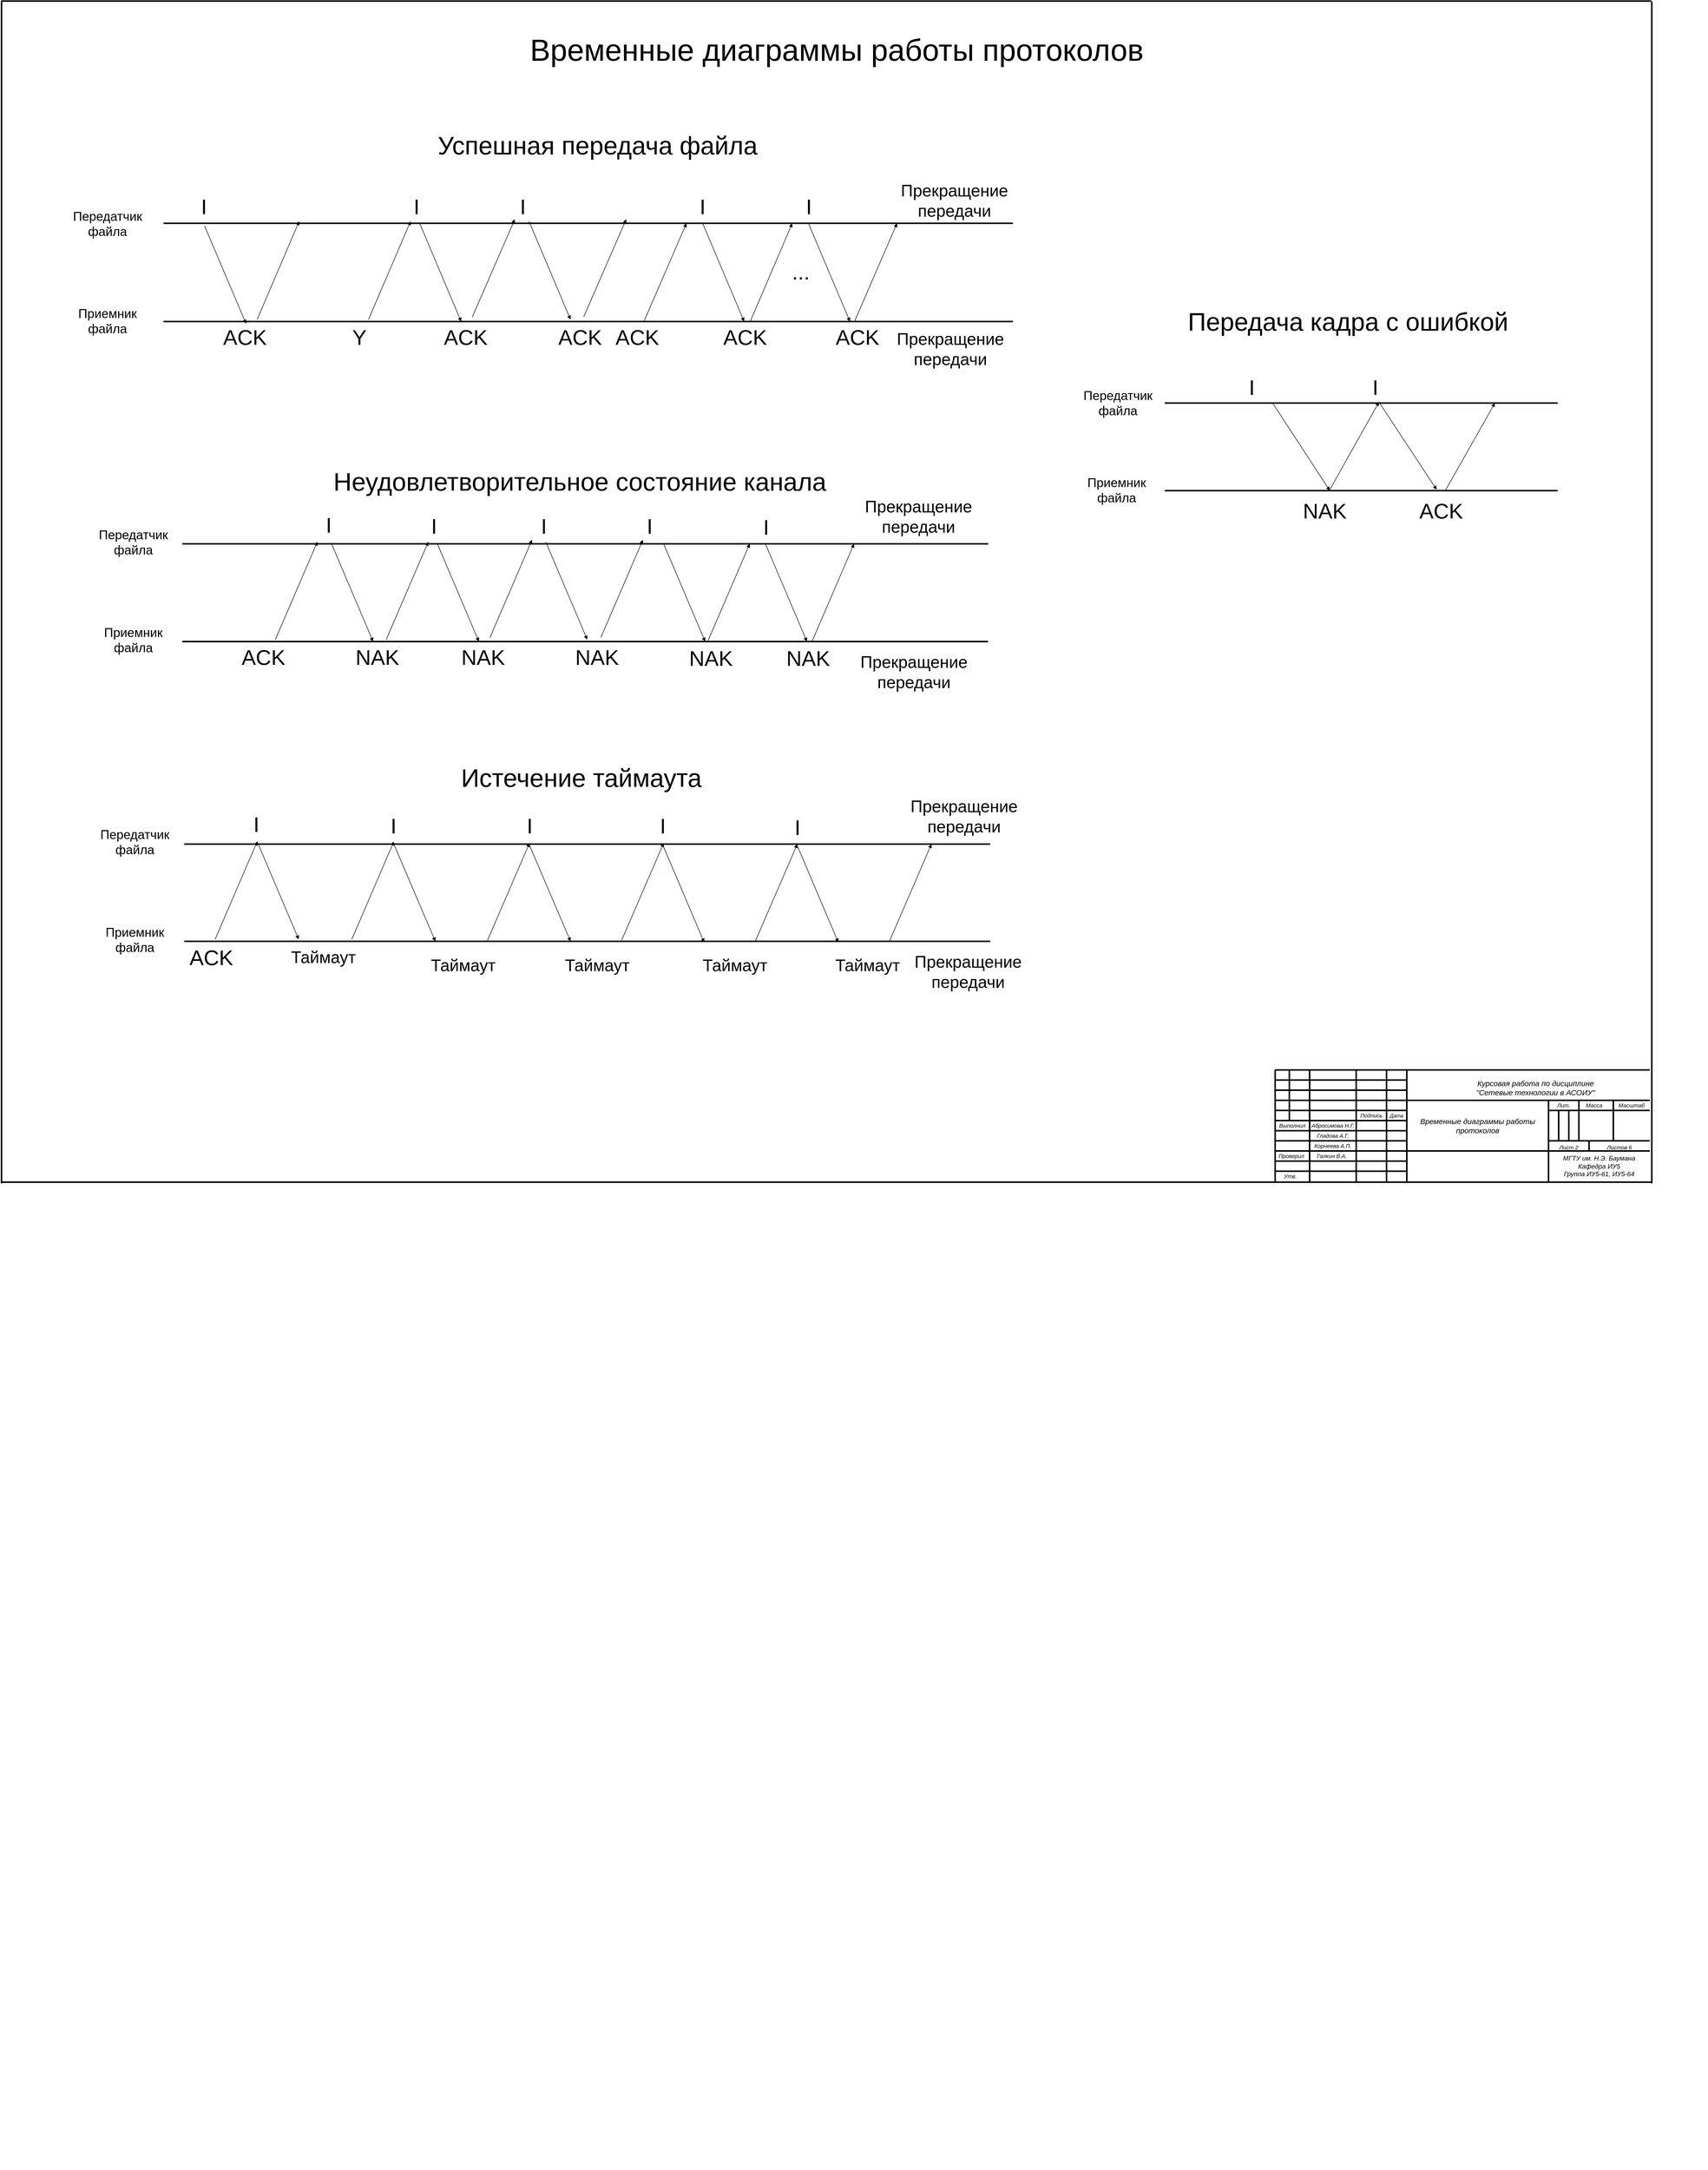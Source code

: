 <mxfile type="device" version="10.6.7"><diagram id="Page-1" name="Page-1"><mxGraphModel grid="1" shadow="0" math="0" pageHeight="2336" pageWidth="1654" pageScale="1" page="1" fold="1" arrows="1" connect="1" tooltips="1" guides="1" gridSize="10" dy="169" dx="351"><root><mxCell id="0" /><mxCell id="1" parent="0" /><mxCell id="2" style="vsdxID=1;fillColor=none;gradientColor=none;strokeColor=none;labelBackgroundColor=none;rounded=0;html=1;whiteSpace=wrap;" parent="1" vertex="1"><mxGeometry width="3250" as="geometry" height="4068.167" y="243" x="200" /></mxCell><mxCell id="66" style="vsdxID=2;fillColor=none;gradientColor=none;strokeColor=none;labelBackgroundColor=none;rounded=0;html=1;whiteSpace=wrap;" parent="2" vertex="1"><mxGeometry width="3260" as="geometry" height="2333" y="-212.833" x="-36" /></mxCell><mxCell id="121" style="vsdxID=4;edgeStyle=none;startArrow=none;endArrow=none;startSize=5;endSize=5;strokeWidth=3;strokeColor=#000000;spacingTop=0;spacingBottom=0;spacingLeft=0;spacingRight=0;verticalAlign=middle;html=1;labelBackgroundColor=#FFFFFF;rounded=0;" parent="66" edge="1"><mxGeometry as="geometry" relative="1"><Array as="points" /><mxPoint as="sourcePoint" x="3176" /><mxPoint as="targetPoint" y="2334" x="3176" /></mxGeometry></mxCell><mxCell id="120" style="vsdxID=3;edgeStyle=none;startArrow=none;endArrow=none;startSize=5;endSize=5;strokeWidth=3;strokeColor=#000000;spacingTop=0;spacingBottom=0;spacingLeft=0;spacingRight=0;verticalAlign=middle;html=1;labelBackgroundColor=#FFFFFF;rounded=0;" parent="66" edge="1"><mxGeometry as="geometry" relative="1"><mxPoint as="offset" /><Array as="points" /><mxPoint as="sourcePoint" y="-1" x="-85" /><mxPoint as="targetPoint" y="-1" x="3175" /></mxGeometry></mxCell><mxCell id="122" style="vsdxID=5;edgeStyle=none;startArrow=none;endArrow=none;startSize=5;endSize=5;strokeWidth=3;strokeColor=#000000;spacingTop=0;spacingBottom=0;spacingLeft=0;spacingRight=0;verticalAlign=middle;html=1;labelBackgroundColor=#FFFFFF;rounded=0;" parent="66" edge="1"><mxGeometry as="geometry" relative="1"><Array as="points" /><mxPoint as="sourcePoint" y="2331.5" x="3175" /><mxPoint as="targetPoint" y="2331.5" x="-85" /></mxGeometry></mxCell><mxCell id="rqRcxUQl8Sjvz7pvkOm--211" style="verticalAlign=middle;align=center;vsdxID=1;fillColor=none;gradientColor=none;shape=stencil(nZBRDoQgDERP03+WHsHFe5iISyOCQdT19kIaIxq//Jtp3zTpAFaTaUYNUkwx+F6v1EYD+AUpyRkdKCYFqACrzgf9C352LfuxyWRWg1/yhT/nRE5IsZWuZtCSK8CPeI0e/hF+jV7AJM4PO7KWCyr390bSiNtEtQM=);strokeColor=none;strokeWidth=3;spacingTop=-3;spacingBottom=-3;spacingLeft=-3;spacingRight=-3;labelBackgroundColor=none;rounded=0;html=1;whiteSpace=wrap;" value="&lt;font style=&quot;font-size:11px;font-family:arial;color:#000000;direction:ltr;letter-spacing:0px;line-height:120%;opacity:1&quot;&gt;&lt;i&gt;Подпись&lt;/i&gt;&lt;/font&gt;&lt;font style=&quot;font-size:11px;font-family:arial;color:#000000;direction:ltr;letter-spacing:0px;line-height:120%;opacity:1&quot;&gt;&lt;i&gt;&lt;br/&gt;&lt;/i&gt;&lt;/font&gt;" parent="66" vertex="1"><mxGeometry width="60" as="geometry" height="20" y="2189.833" x="2592" /></mxCell><mxCell id="rqRcxUQl8Sjvz7pvkOm--212" style="verticalAlign=middle;align=center;vsdxID=2;fillColor=none;gradientColor=none;shape=stencil(nZBRDoQgDERP03+WHsHFe5iISyOCQdT19kIaIxq//Jtp3zTpAFaTaUYNUkwx+F6v1EYD+AUpyRkdKCYFqACrzgf9C352LfuxyWRWg1/yhT/nRE5IsZWuZtCSK8CPeI0e/hF+jV7AJM4PO7KWCyr390bSiNtEtQM=);strokeColor=none;strokeWidth=3;spacingTop=-3;spacingBottom=-3;spacingLeft=-3;spacingRight=-3;labelBackgroundColor=none;rounded=0;html=1;whiteSpace=wrap;" value="&lt;font style=&quot;font-size:10px;font-family:arial;color:#000000;direction:ltr;letter-spacing:0px;line-height:120%;opacity:1&quot;&gt;&lt;i&gt;Дата&lt;/i&gt;&lt;/font&gt;&lt;font style=&quot;font-size:10px;font-family:arial;color:#000000;direction:ltr;letter-spacing:0px;line-height:120%;opacity:1&quot;&gt;&lt;i&gt;&lt;br/&gt;&lt;/i&gt;&lt;/font&gt;" parent="66" vertex="1"><mxGeometry width="40" as="geometry" height="20" y="2189.833" x="2652" /></mxCell><mxCell id="rqRcxUQl8Sjvz7pvkOm--213" style="verticalAlign=middle;align=center;vsdxID=3;fillColor=none;gradientColor=none;shape=stencil(nZBRDoQgDERP03+WHsHFe5iISyOCQdT19kIaIxq//Jtp3zTpAFaTaUYNUkwx+F6v1EYD+AUpyRkdKCYFqACrzgf9C352LfuxyWRWg1/yhT/nRE5IsZWuZtCSK8CPeI0e/hF+jV7AJM4PO7KWCyr390bSiNtEtQM=);strokeColor=none;strokeWidth=3;spacingTop=-3;spacingBottom=-3;spacingLeft=-3;spacingRight=-3;labelBackgroundColor=none;rounded=0;html=1;whiteSpace=wrap;" value="&lt;font style=&quot;font-size:11px;font-family:arial;color:#000000;direction:ltr;letter-spacing:0px;line-height:120%;opacity:1&quot;&gt;&lt;i&gt;Выполнил&lt;/i&gt;&lt;/font&gt;&lt;font style=&quot;font-size:11px;font-family:arial;color:#000000;direction:ltr;letter-spacing:0px;line-height:120%;opacity:1&quot;&gt;&lt;i&gt;&lt;br/&gt;&lt;/i&gt;&lt;/font&gt;" parent="66" vertex="1"><mxGeometry width="68" as="geometry" height="20" y="2209.833" x="2432" /></mxCell><mxCell id="rqRcxUQl8Sjvz7pvkOm--214" style="verticalAlign=middle;align=center;vsdxID=4;fillColor=none;gradientColor=none;shape=stencil(nZBRDoQgDERP03+WHsHFe5iISyOCQdT19kIaIxq//Jtp3zTpAFaTaUYNUkwx+F6v1EYD+AUpyRkdKCYFqACrzgf9C352LfuxyWRWg1/yhT/nRE5IsZWuZtCSK8CPeI0e/hF+jV7AJM4PO7KWCyr390bSiNtEtQM=);strokeColor=none;strokeWidth=3;spacingTop=-3;spacingBottom=-3;spacingLeft=-3;spacingRight=-3;labelBackgroundColor=none;rounded=0;html=1;whiteSpace=wrap;" value="&lt;font style=&quot;font-size:11px;font-family:arial;color:#000000;direction:ltr;letter-spacing:0px;line-height:120%;opacity:1&quot;&gt;&lt;i&gt;Проверил&lt;/i&gt;&lt;/font&gt;&lt;font style=&quot;font-size:11px;font-family:arial;color:#000000;direction:ltr;letter-spacing:0px;line-height:120%;opacity:1&quot;&gt;&lt;i&gt;&lt;br/&gt;&lt;/i&gt;&lt;/font&gt;" parent="66" vertex="1"><mxGeometry width="68" as="geometry" height="20" y="2269.833" x="2430" /></mxCell><mxCell id="rqRcxUQl8Sjvz7pvkOm--215" style="verticalAlign=middle;align=center;vsdxID=5;fillColor=none;gradientColor=none;shape=stencil(nZBRDoQgDERP03+WHsHFe5iISyOCQdT19kIaIxq//Jtp3zTpAFaTaUYNUkwx+F6v1EYD+AUpyRkdKCYFqACrzgf9C352LfuxyWRWg1/yhT/nRE5IsZWuZtCSK8CPeI0e/hF+jV7AJM4PO7KWCyr390bSiNtEtQM=);strokeColor=none;strokeWidth=3;spacingTop=-3;spacingBottom=-3;spacingLeft=-3;spacingRight=-3;labelBackgroundColor=none;rounded=0;html=1;whiteSpace=wrap;" value="&lt;font style=&quot;font-size:11px;font-family:arial;color:#000000;direction:ltr;letter-spacing:0px;line-height:120%;opacity:1&quot;&gt;&lt;i&gt;Утв.&lt;/i&gt;&lt;/font&gt;&lt;font style=&quot;font-size:11px;font-family:arial;color:#000000;direction:ltr;letter-spacing:0px;line-height:120%;opacity:1&quot;&gt;&lt;i&gt;&lt;br/&gt;&lt;/i&gt;&lt;/font&gt;" parent="66" vertex="1"><mxGeometry width="60" as="geometry" height="19" y="2309.833" x="2432" /></mxCell><mxCell id="rqRcxUQl8Sjvz7pvkOm--216" style="verticalAlign=middle;align=center;vsdxID=6;fillColor=none;gradientColor=none;shape=stencil(nZBRDoQgDERP03+WHsHFe5iISyOCQdT19kIaIxq//Jtp3zTpAFaTaUYNUkwx+F6v1EYD+AUpyRkdKCYFqACrzgf9C352LfuxyWRWg1/yhT/nRE5IsZWuZtCSK8CPeI0e/hF+jV7AJM4PO7KWCyr390bSiNtEtQM=);strokeColor=none;strokeWidth=3;spacingTop=-3;spacingBottom=-3;spacingLeft=-3;spacingRight=-3;labelBackgroundColor=none;rounded=0;html=1;whiteSpace=wrap;" value="&lt;font style=&quot;font-size:11px;font-family:arial;color:#000000;direction:ltr;letter-spacing:0px;line-height:120%;opacity:1&quot;&gt;&lt;i&gt;Лит.&lt;/i&gt;&lt;/font&gt;&lt;font style=&quot;font-size:11px;font-family:arial;color:#000000;direction:ltr;letter-spacing:0px;line-height:120%;opacity:1&quot;&gt;&lt;i&gt;&lt;br/&gt;&lt;/i&gt;&lt;/font&gt;" parent="66" vertex="1"><mxGeometry width="60" as="geometry" height="20" y="2169.833" x="2972" /></mxCell><mxCell id="rqRcxUQl8Sjvz7pvkOm--217" style="verticalAlign=middle;align=center;vsdxID=7;fillColor=none;gradientColor=none;shape=stencil(nZBRDoQgDERP03+WHsHFe5iISyOCQdT19kIaIxq//Jtp3zTpAFaTaUYNUkwx+F6v1EYD+AUpyRkdKCYFqACrzgf9C352LfuxyWRWg1/yhT/nRE5IsZWuZtCSK8CPeI0e/hF+jV7AJM4PO7KWCyr390bSiNtEtQM=);strokeColor=none;strokeWidth=3;spacingTop=-3;spacingBottom=-3;spacingLeft=-3;spacingRight=-3;labelBackgroundColor=none;rounded=0;html=1;whiteSpace=wrap;" value="&lt;font style=&quot;font-size:11px;font-family:arial;color:#000000;direction:ltr;letter-spacing:0px;line-height:120%;opacity:1&quot;&gt;&lt;i&gt;Масса&lt;/i&gt;&lt;/font&gt;&lt;font style=&quot;font-size:11px;font-family:arial;color:#000000;direction:ltr;letter-spacing:0px;line-height:120%;opacity:1&quot;&gt;&lt;i&gt;&lt;br/&gt;&lt;/i&gt;&lt;/font&gt;" parent="66" vertex="1"><mxGeometry width="60" as="geometry" height="20" y="2169.833" x="3032" /></mxCell><mxCell id="rqRcxUQl8Sjvz7pvkOm--218" style="verticalAlign=middle;align=center;vsdxID=8;fillColor=none;gradientColor=none;shape=stencil(nZBRDoQgDERP03+WHsHFe5iISyOCQdT19kIaIxq//Jtp3zTpAFaTaUYNUkwx+F6v1EYD+AUpyRkdKCYFqACrzgf9C352LfuxyWRWg1/yhT/nRE5IsZWuZtCSK8CPeI0e/hF+jV7AJM4PO7KWCyr390bSiNtEtQM=);strokeColor=none;strokeWidth=3;spacingTop=-3;spacingBottom=-3;spacingLeft=-3;spacingRight=-3;labelBackgroundColor=none;rounded=0;html=1;whiteSpace=wrap;" value="&lt;font style=&quot;font-size:11px;font-family:arial;color:#000000;direction:ltr;letter-spacing:0px;line-height:120%;opacity:1&quot;&gt;&lt;i&gt;Масштаб&lt;/i&gt;&lt;/font&gt;&lt;font style=&quot;font-size:11px;font-family:arial;color:#000000;direction:ltr;letter-spacing:0px;line-height:120%;opacity:1&quot;&gt;&lt;i&gt;&lt;br/&gt;&lt;/i&gt;&lt;/font&gt;" parent="66" vertex="1"><mxGeometry width="72" as="geometry" height="20" y="2169.833" x="3100" /></mxCell><mxCell id="rqRcxUQl8Sjvz7pvkOm--219" style="verticalAlign=middle;align=center;vsdxID=9;fillColor=none;gradientColor=none;shape=stencil(nZBRDoQgDERP03+WHsHFe5iISyOCQdT19kIaIxq//Jtp3zTpAFaTaUYNUkwx+F6v1EYD+AUpyRkdKCYFqACrzgf9C352LfuxyWRWg1/yhT/nRE5IsZWuZtCSK8CPeI0e/hF+jV7AJM4PO7KWCyr390bSiNtEtQM=);strokeColor=none;strokeWidth=3;spacingTop=-3;spacingBottom=-3;spacingLeft=-3;spacingRight=-3;labelBackgroundColor=none;rounded=0;html=1;whiteSpace=wrap;" value="&lt;font style=&quot;font-size: 11px ; font-family: &amp;#34;helvetica&amp;#34; ; color: #000000 ; direction: ltr ; letter-spacing: 0px ; line-height: 120% ; opacity: 1&quot;&gt;&lt;br&gt;&lt;/font&gt;&lt;font style=&quot;font-size: 11px ; font-family: &amp;#34;arial&amp;#34; ; color: #000000 ; direction: ltr ; letter-spacing: 0px ; line-height: 120% ; opacity: 1&quot;&gt;&lt;i&gt;Лист 2&lt;/i&gt;&lt;/font&gt;" parent="66" vertex="1"><mxGeometry width="80" as="geometry" height="10" y="2249.833" x="2972" /></mxCell><mxCell id="rqRcxUQl8Sjvz7pvkOm--220" style="verticalAlign=middle;align=center;vsdxID=10;fillColor=none;gradientColor=none;shape=stencil(nZBRDoQgDERP03+WHsHFe5iISyOCQdT19kIaIxq//Jtp3zTpAFaTaUYNUkwx+F6v1EYD+AUpyRkdKCYFqACrzgf9C352LfuxyWRWg1/yhT/nRE5IsZWuZtCSK8CPeI0e/hF+jV7AJM4PO7KWCyr390bSiNtEtQM=);strokeColor=none;strokeWidth=3;spacingTop=-3;spacingBottom=-3;spacingLeft=-3;spacingRight=-3;labelBackgroundColor=none;rounded=0;html=1;whiteSpace=wrap;" value="&lt;font style=&quot;font-size:11px;font-family:Helvetica;color:#000000;direction:ltr;letter-spacing:0px;line-height:120%;opacity:1&quot;&gt;&lt;br/&gt;&lt;/font&gt;&lt;font style=&quot;font-size:11px;font-family:arial;color:#000000;direction:ltr;letter-spacing:0px;line-height:120%;opacity:1&quot;&gt;&lt;i&gt;Листов 6&lt;/i&gt;&lt;/font&gt;&lt;font style=&quot;font-size:11px;font-family:arial;color:#000000;direction:ltr;letter-spacing:0px;line-height:120%;opacity:1&quot;&gt;&lt;i&gt;&lt;br/&gt;&lt;/i&gt;&lt;/font&gt;" parent="66" vertex="1"><mxGeometry width="120" as="geometry" height="10" y="2249.833" x="3052" /></mxCell><mxCell id="rqRcxUQl8Sjvz7pvkOm--221" style="verticalAlign=middle;align=center;vsdxID=11;fillColor=none;gradientColor=none;shape=stencil(nZBRDoQgDERP03+WHsHFe5iISyOCQdT19kIaIxq//Jtp3zTpAFaTaUYNUkwx+F6v1EYD+AUpyRkdKCYFqACrzgf9C352LfuxyWRWg1/yhT/nRE5IsZWuZtCSK8CPeI0e/hF+jV7AJM4PO7KWCyr390bSiNtEtQM=);strokeColor=none;strokeWidth=3;spacingTop=-3;spacingBottom=-3;spacingLeft=-3;spacingRight=-3;labelBackgroundColor=none;rounded=0;html=1;whiteSpace=wrap;" value="&lt;font style=&quot;font-size: 13px ; font-family: &amp;#34;arial&amp;#34; ; color: #000000 ; direction: ltr ; letter-spacing: 0px ; line-height: 120% ; opacity: 1&quot;&gt;&lt;i&gt;МГТУ им. Н.Э. Баумана&lt;/i&gt;&lt;/font&gt;&lt;font style=&quot;font-size: 13px ; font-family: &amp;#34;arial&amp;#34; ; color: #000000 ; direction: ltr ; letter-spacing: 0px ; line-height: 120% ; opacity: 1&quot;&gt;&lt;i&gt;&lt;br&gt;&lt;/i&gt;&lt;/font&gt;&lt;font style=&quot;font-size: 13px ; font-family: &amp;#34;arial&amp;#34; ; color: #000000 ; direction: ltr ; letter-spacing: 0px ; line-height: 120% ; opacity: 1&quot;&gt;&lt;i&gt;Кафедра ИУ5 &lt;/i&gt;&lt;/font&gt;&lt;font style=&quot;font-size: 13px ; font-family: &amp;#34;arial&amp;#34; ; color: #000000 ; direction: ltr ; letter-spacing: 0px ; line-height: 120% ; opacity: 1&quot;&gt;&lt;i&gt;&lt;br&gt;&lt;/i&gt;&lt;/font&gt;&lt;font style=&quot;font-size: 13px ; font-family: &amp;#34;arial&amp;#34; ; color: #000000 ; direction: ltr ; letter-spacing: 0px ; line-height: 120% ; opacity: 1&quot;&gt;&lt;i&gt;Группа ИУ5-61, ИУ5-64&lt;/i&gt;&lt;/font&gt;&lt;font style=&quot;font-size: 13px ; font-family: &amp;#34;arial&amp;#34; ; color: #000000 ; direction: ltr ; letter-spacing: 0px ; line-height: 120% ; opacity: 1&quot;&gt;&lt;i&gt;&lt;br&gt;&lt;/i&gt;&lt;/font&gt;" parent="66" vertex="1"><mxGeometry width="200" as="geometry" height="60" y="2269.833" x="2972" /></mxCell><mxCell id="rqRcxUQl8Sjvz7pvkOm--222" style="verticalAlign=middle;align=center;vsdxID=12;fillColor=none;gradientColor=none;shape=stencil(nZBRDoQgDERP03+WHsHFe5iISyOCQdT19kIaIxq//Jtp3zTpAFaTaUYNUkwx+F6v1EYD+AUpyRkdKCYFqACrzgf9C352LfuxyWRWg1/yhT/nRE5IsZWuZtCSK8CPeI0e/hF+jV7AJM4PO7KWCyr390bSiNtEtQM=);strokeColor=none;strokeWidth=3;spacingTop=-3;spacingBottom=-3;spacingLeft=-3;spacingRight=-3;labelBackgroundColor=none;rounded=0;html=1;whiteSpace=wrap;" value="&lt;font style=&quot;font-size:11px;font-family:arial;color:#000000;direction:ltr;letter-spacing:0px;line-height:120%;opacity:1&quot;&gt;&lt;i&gt;Галкин&lt;/i&gt;&lt;/font&gt;&lt;font style=&quot;font-size:11px;font-family:arial;color:#000000;direction:ltr;letter-spacing:0px;line-height:120%;opacity:1&quot;&gt;&lt;i&gt; &lt;/i&gt;&lt;/font&gt;&lt;font style=&quot;font-size:11px;font-family:arial;color:#000000;direction:ltr;letter-spacing:0px;line-height:120%;opacity:1&quot;&gt;&lt;i&gt;В.А.&lt;/i&gt;&lt;/font&gt;&lt;font style=&quot;font-size:11px;font-family:arial;color:#000000;direction:ltr;letter-spacing:0px;line-height:120%;opacity:1&quot;&gt;&lt;i&gt;&lt;br/&gt;&lt;/i&gt;&lt;/font&gt;" parent="66" vertex="1"><mxGeometry width="92" as="geometry" height="20" y="2269.833" x="2498" /></mxCell><mxCell id="rqRcxUQl8Sjvz7pvkOm--223" style="verticalAlign=middle;align=center;vsdxID=13;fillColor=none;gradientColor=none;shape=stencil(nZBRDoQgDERP03+WHsHFe5iISyOCQdT19kIaIxq//Jtp3zTpAFaTaUYNUkwx+F6v1EYD+AUpyRkdKCYFqACrzgf9C352LfuxyWRWg1/yhT/nRE5IsZWuZtCSK8CPeI0e/hF+jV7AJM4PO7KWCyr390bSiNtEtQM=);strokeColor=none;strokeWidth=3;spacingTop=-3;spacingBottom=-3;spacingLeft=-3;spacingRight=-3;labelBackgroundColor=none;rounded=0;html=1;whiteSpace=wrap;" value="&lt;font style=&quot;font-size: 15px ; font-family: &amp;#34;arial&amp;#34; ; color: #000000 ; direction: ltr ; letter-spacing: 0px ; line-height: 120% ; opacity: 1&quot;&gt;&lt;i&gt;Временные диаграммы работы протоколов&lt;/i&gt;&lt;/font&gt;&lt;font style=&quot;font-size: 15px ; font-family: &amp;#34;arial&amp;#34; ; color: #000000 ; direction: ltr ; letter-spacing: 0px ; line-height: 120% ; opacity: 1&quot;&gt;&lt;i&gt;&lt;br&gt;&lt;/i&gt;&lt;/font&gt;" parent="66" vertex="1"><mxGeometry width="280" as="geometry" height="100" y="2169.833" x="2692" /></mxCell><mxCell id="rqRcxUQl8Sjvz7pvkOm--224" style="verticalAlign=middle;align=center;vsdxID=29;fillColor=none;gradientColor=none;shape=stencil(nZBRDoQgDERP03+WHsHFe5iISyOCQdT19kIaIxq//Jtp3zTpAFaTaUYNUkwx+F6v1EYD+AUpyRkdKCYFqACrzgf9C352LfuxyWRWg1/yhT/nRE5IsZWuZtCSK8CPeI0e/hF+jV7AJM4PO7KWCyr390bSiNtEtQM=);strokeColor=none;spacingTop=-3;spacingBottom=-3;spacingLeft=-3;spacingRight=-3;labelBackgroundColor=none;rounded=0;html=1;whiteSpace=wrap;" value="&lt;font style=&quot;font-size:11px;font-family:Helvetica;color:#000000;direction:ltr;letter-spacing:0px;line-height:120%;opacity:1&quot;&gt;&lt;br/&gt;&lt;/font&gt;&lt;font style=&quot;font-size:15px;font-family:arial;color:#000000;direction:ltr;letter-spacing:0px;line-height:120%;opacity:1&quot;&gt;&lt;i&gt;Курсовая работа по дисциплине &lt;/i&gt;&lt;/font&gt;&lt;font style=&quot;font-size:15px;font-family:arial;color:#000000;direction:ltr;letter-spacing:0px;line-height:120%;opacity:1&quot;&gt;&lt;i&gt;&lt;br/&gt;&lt;/i&gt;&lt;/font&gt;&lt;font style=&quot;font-size:15px;font-family:arial;color:#000000;direction:ltr;letter-spacing:0px;line-height:120%;opacity:1&quot;&gt;&lt;i&gt;&amp;quot;Сетевые технологии&lt;/i&gt;&lt;/font&gt;&lt;font style=&quot;font-size:15px;font-family:arial;color:#000000;direction:ltr;letter-spacing:0px;line-height:120%;opacity:1&quot;&gt;&lt;i&gt; &lt;/i&gt;&lt;/font&gt;&lt;font style=&quot;font-size:15px;font-family:arial;color:#000000;direction:ltr;letter-spacing:0px;line-height:120%;opacity:1&quot;&gt;&lt;i&gt;в&lt;/i&gt;&lt;/font&gt;&lt;font style=&quot;font-size:15px;font-family:arial;color:#000000;direction:ltr;letter-spacing:0px;line-height:120%;opacity:1&quot;&gt;&lt;i&gt; АСОИУ&amp;quot;&lt;/i&gt;&lt;/font&gt;&lt;font style=&quot;font-size:15px;font-family:arial;color:#000000;direction:ltr;letter-spacing:0px;line-height:120%;opacity:1&quot;&gt;&lt;i&gt;&lt;br/&gt;&lt;/i&gt;&lt;/font&gt;" parent="66" vertex="1"><mxGeometry width="349" as="geometry" height="40" y="2117.833" x="2772" /></mxCell><mxCell id="rqRcxUQl8Sjvz7pvkOm--225" style="verticalAlign=middle;align=center;vsdxID=34;fillColor=none;gradientColor=none;shape=stencil(nZBRDoQgDERP03+WHsHFe5iISyOCQdT19kIaIxq//Jtp3zTpAFaTaUYNUkwx+F6v1EYD+AUpyRkdKCYFqACrzgf9C352LfuxyWRWg1/yhT/nRE5IsZWuZtCSK8CPeI0e/hF+jV7AJM4PO7KWCyr390bSiNtEtQM=);strokeColor=none;strokeWidth=3;spacingTop=-3;spacingBottom=-3;spacingLeft=-3;spacingRight=-3;labelBackgroundColor=none;rounded=0;html=1;whiteSpace=wrap;" value="&lt;font style=&quot;font-size: 11px ; font-family: &amp;#34;arial&amp;#34; ; color: #000000 ; direction: ltr ; letter-spacing: 0px ; line-height: 120% ; opacity: 1&quot;&gt;&lt;i&gt;Гладова А.Г.&lt;/i&gt;&lt;/font&gt;&lt;font style=&quot;font-size: 11px ; font-family: &amp;#34;arial&amp;#34; ; color: #000000 ; direction: ltr ; letter-spacing: 0px ; line-height: 120% ; opacity: 1&quot;&gt;&lt;i&gt;&lt;br&gt;&lt;/i&gt;&lt;/font&gt;" parent="66" vertex="1"><mxGeometry width="92" as="geometry" height="20" y="2229.833" x="2500" /></mxCell><mxCell id="rqRcxUQl8Sjvz7pvkOm--226" style="verticalAlign=middle;align=center;vsdxID=35;fillColor=none;gradientColor=none;shape=stencil(nZBRDoQgDERP03+WHsHFe5iISyOCQdT19kIaIxq//Jtp3zTpAFaTaUYNUkwx+F6v1EYD+AUpyRkdKCYFqACrzgf9C352LfuxyWRWg1/yhT/nRE5IsZWuZtCSK8CPeI0e/hF+jV7AJM4PO7KWCyr390bSiNtEtQM=);strokeColor=none;strokeWidth=3;spacingTop=-3;spacingBottom=-3;spacingLeft=-3;spacingRight=-3;labelBackgroundColor=none;rounded=0;html=1;whiteSpace=wrap;" value="&lt;font style=&quot;font-size: 11px ; font-family: &amp;#34;arial&amp;#34; ; color: #000000 ; direction: ltr ; letter-spacing: 0px ; line-height: 120% ; opacity: 1&quot;&gt;&lt;i&gt;Абросимова Н.Г.&lt;/i&gt;&lt;/font&gt;&lt;font style=&quot;font-size: 11px ; font-family: &amp;#34;arial&amp;#34; ; color: #000000 ; direction: ltr ; letter-spacing: 0px ; line-height: 120% ; opacity: 1&quot;&gt;&lt;i&gt;&lt;br&gt;&lt;/i&gt;&lt;/font&gt;" parent="66" vertex="1"><mxGeometry width="92" as="geometry" height="20" y="2209.833" x="2500" /></mxCell><mxCell id="rqRcxUQl8Sjvz7pvkOm--227" style="verticalAlign=middle;align=center;vsdxID=36;fillColor=none;gradientColor=none;shape=stencil(nZBRDoQgDERP03+WHsHFe5iISyOCQdT19kIaIxq//Jtp3zTpAFaTaUYNUkwx+F6v1EYD+AUpyRkdKCYFqACrzgf9C352LfuxyWRWg1/yhT/nRE5IsZWuZtCSK8CPeI0e/hF+jV7AJM4PO7KWCyr390bSiNtEtQM=);strokeColor=none;strokeWidth=3;spacingTop=-3;spacingBottom=-3;spacingLeft=-3;spacingRight=-3;labelBackgroundColor=none;rounded=0;html=1;whiteSpace=wrap;" value="&lt;font style=&quot;font-size: 11px ; font-family: &amp;#34;arial&amp;#34; ; color: #000000 ; direction: ltr ; letter-spacing: 0px ; line-height: 120% ; opacity: 1&quot;&gt;&lt;i&gt;Корнеева А.П.&lt;/i&gt;&lt;/font&gt;&lt;font style=&quot;font-size: 11px ; font-family: &amp;#34;arial&amp;#34; ; color: #000000 ; direction: ltr ; letter-spacing: 0px ; line-height: 120% ; opacity: 1&quot;&gt;&lt;i&gt;&lt;br&gt;&lt;/i&gt;&lt;/font&gt;" parent="66" vertex="1"><mxGeometry width="92" as="geometry" height="20" y="2249.833" x="2500" /></mxCell><mxCell id="rqRcxUQl8Sjvz7pvkOm--228" style="vsdxID=187;edgeStyle=none;startArrow=none;endArrow=none;startSize=5;endSize=5;strokeWidth=3;strokeColor=#000000;spacingTop=0;spacingBottom=0;spacingLeft=0;spacingRight=0;verticalAlign=middle;html=1;labelBackgroundColor=#FFFFFF;rounded=0;" parent="66" edge="1"><mxGeometry as="geometry" relative="1"><mxPoint as="offset" y="101" x="-46" /><Array as="points" /><mxPoint as="sourcePoint" y="2209.833" x="2500" /><mxPoint as="targetPoint" y="2209.833" x="2592" /></mxGeometry></mxCell><mxCell id="rqRcxUQl8Sjvz7pvkOm--229" style="vsdxID=168;edgeStyle=none;startArrow=none;endArrow=none;startSize=5;endSize=5;strokeWidth=3;strokeColor=#000000;spacingTop=0;spacingBottom=0;spacingLeft=0;spacingRight=0;verticalAlign=middle;html=1;labelBackgroundColor=#FFFFFF;rounded=0;" parent="66" edge="1"><mxGeometry as="geometry" relative="1"><mxPoint as="offset" y="111" /><Array as="points" /><mxPoint as="sourcePoint" y="2249.833" x="3052" /><mxPoint as="targetPoint" y="2269.833" x="3052" /></mxGeometry></mxCell><mxCell id="rqRcxUQl8Sjvz7pvkOm--230" style="vsdxID=167;edgeStyle=none;startArrow=none;endArrow=none;startSize=5;endSize=5;strokeWidth=3;strokeColor=#000000;spacingTop=0;spacingBottom=0;spacingLeft=0;spacingRight=0;verticalAlign=middle;html=1;labelBackgroundColor=#FFFFFF;rounded=0;" parent="66" edge="1"><mxGeometry as="geometry" relative="1"><mxPoint as="offset" y="131" /><Array as="points" /><mxPoint as="sourcePoint" y="2189.833" x="2992" /><mxPoint as="targetPoint" y="2249.833" x="2992" /></mxGeometry></mxCell><mxCell id="rqRcxUQl8Sjvz7pvkOm--231" style="vsdxID=166;edgeStyle=none;startArrow=none;endArrow=none;startSize=5;endSize=5;strokeWidth=3;strokeColor=#000000;spacingTop=0;spacingBottom=0;spacingLeft=0;spacingRight=0;verticalAlign=middle;html=1;labelBackgroundColor=#FFFFFF;rounded=0;" parent="66" edge="1"><mxGeometry as="geometry" relative="1"><mxPoint as="offset" y="131" /><Array as="points" /><mxPoint as="sourcePoint" y="2189.833" x="3012" /><mxPoint as="targetPoint" y="2249.833" x="3012" /></mxGeometry></mxCell><mxCell id="rqRcxUQl8Sjvz7pvkOm--232" style="vsdxID=165;edgeStyle=none;startArrow=none;endArrow=none;startSize=5;endSize=5;strokeWidth=3;strokeColor=#000000;spacingTop=0;spacingBottom=0;spacingLeft=0;spacingRight=0;verticalAlign=middle;html=1;labelBackgroundColor=#FFFFFF;rounded=0;" parent="66" edge="1"><mxGeometry as="geometry" relative="1"><mxPoint as="offset" y="101" x="-34" /><Array as="points" /><mxPoint as="sourcePoint" y="2189.833" x="3032" /><mxPoint as="targetPoint" y="2189.833" x="3100" /></mxGeometry></mxCell><mxCell id="rqRcxUQl8Sjvz7pvkOm--233" style="vsdxID=164;edgeStyle=none;startArrow=none;endArrow=none;startSize=5;endSize=5;strokeWidth=3;strokeColor=#000000;spacingTop=0;spacingBottom=0;spacingLeft=0;spacingRight=0;verticalAlign=middle;html=1;labelBackgroundColor=#FFFFFF;rounded=0;" parent="66" edge="1"><mxGeometry as="geometry" relative="1"><mxPoint as="offset" y="141" /><Array as="points" /><mxPoint as="sourcePoint" y="2169.833" x="3032" /><mxPoint as="targetPoint" y="2249.833" x="3032" /></mxGeometry></mxCell><mxCell id="rqRcxUQl8Sjvz7pvkOm--234" style="vsdxID=163;edgeStyle=none;startArrow=none;endArrow=none;startSize=5;endSize=5;strokeWidth=3;strokeColor=#000000;spacingTop=0;spacingBottom=0;spacingLeft=0;spacingRight=0;verticalAlign=middle;html=1;labelBackgroundColor=#FFFFFF;rounded=0;" parent="66" edge="1"><mxGeometry as="geometry" relative="1"><mxPoint as="offset" y="141" /><Array as="points" /><mxPoint as="sourcePoint" y="2169.833" x="3100" /><mxPoint as="targetPoint" y="2249.833" x="3100" /></mxGeometry></mxCell><mxCell id="rqRcxUQl8Sjvz7pvkOm--235" style="vsdxID=162;edgeStyle=none;startArrow=none;endArrow=none;startSize=5;endSize=5;strokeWidth=3;strokeColor=#000000;spacingTop=0;spacingBottom=0;spacingLeft=0;spacingRight=0;verticalAlign=middle;html=1;labelBackgroundColor=#FFFFFF;rounded=0;" parent="66" edge="1"><mxGeometry as="geometry" relative="1"><mxPoint as="offset" y="101" x="-100" /><Array as="points" /><mxPoint as="sourcePoint" y="2249.833" x="2972" /><mxPoint as="targetPoint" y="2249.833" x="3172" /></mxGeometry></mxCell><mxCell id="rqRcxUQl8Sjvz7pvkOm--236" style="vsdxID=161;edgeStyle=none;startArrow=none;endArrow=none;startSize=5;endSize=5;strokeWidth=3;strokeColor=#000000;spacingTop=0;spacingBottom=0;spacingLeft=0;spacingRight=0;verticalAlign=middle;html=1;labelBackgroundColor=#FFFFFF;rounded=0;" parent="66" edge="1"><mxGeometry as="geometry" relative="1"><mxPoint as="offset" y="101" x="36" /><Array as="points" /><mxPoint as="sourcePoint" y="2189.833" x="3172" /><mxPoint as="targetPoint" y="2189.833" x="3100" /></mxGeometry></mxCell><mxCell id="rqRcxUQl8Sjvz7pvkOm--237" style="vsdxID=160;edgeStyle=none;startArrow=none;endArrow=none;startSize=5;endSize=5;strokeWidth=3;strokeColor=#000000;spacingTop=0;spacingBottom=0;spacingLeft=0;spacingRight=0;verticalAlign=middle;html=1;labelBackgroundColor=#FFFFFF;rounded=0;" parent="66" edge="1"><mxGeometry as="geometry" relative="1"><mxPoint as="offset" y="101" x="-30" /><Array as="points" /><mxPoint as="sourcePoint" y="2189.833" x="2972" /><mxPoint as="targetPoint" y="2189.833" x="3032" /></mxGeometry></mxCell><mxCell id="rqRcxUQl8Sjvz7pvkOm--238" style="vsdxID=159;edgeStyle=none;startArrow=none;endArrow=none;startSize=5;endSize=5;strokeWidth=3;strokeColor=#000000;spacingTop=0;spacingBottom=0;spacingLeft=0;spacingRight=0;verticalAlign=middle;html=1;labelBackgroundColor=#FFFFFF;rounded=0;" parent="66" edge="1"><mxGeometry as="geometry" relative="1"><mxPoint as="offset" y="101" x="140" /><Array as="points" /><mxPoint as="sourcePoint" y="2269.833" x="2972" /><mxPoint as="targetPoint" y="2269.833" x="2692" /></mxGeometry></mxCell><mxCell id="rqRcxUQl8Sjvz7pvkOm--239" style="vsdxID=158;edgeStyle=none;startArrow=none;endArrow=none;startSize=5;endSize=5;strokeWidth=3;strokeColor=#000000;spacingTop=0;spacingBottom=0;spacingLeft=0;spacingRight=0;verticalAlign=middle;html=1;labelBackgroundColor=#FFFFFF;rounded=0;" parent="66" edge="1"><mxGeometry as="geometry" relative="1"><mxPoint as="offset" y="181" /><Array as="points" /><mxPoint as="sourcePoint" y="2169.833" x="2972" /><mxPoint as="targetPoint" y="2329.833" x="2972" /></mxGeometry></mxCell><mxCell id="rqRcxUQl8Sjvz7pvkOm--240" style="vsdxID=157;edgeStyle=none;startArrow=none;endArrow=none;startSize=5;endSize=5;strokeWidth=3;strokeColor=#000000;spacingTop=0;spacingBottom=0;spacingLeft=0;spacingRight=0;verticalAlign=middle;html=1;labelBackgroundColor=#FFFFFF;rounded=0;" parent="66" edge="1"><mxGeometry as="geometry" relative="1"><mxPoint as="offset" y="101" x="-100" /><Array as="points" /><mxPoint as="sourcePoint" y="2269.833" x="2972" /><mxPoint as="targetPoint" y="2269.833" x="3172" /></mxGeometry></mxCell><mxCell id="rqRcxUQl8Sjvz7pvkOm--241" style="vsdxID=156;edgeStyle=none;startArrow=none;endArrow=none;startSize=5;endSize=5;strokeWidth=3;strokeColor=#000000;spacingTop=0;spacingBottom=0;spacingLeft=0;spacingRight=0;verticalAlign=middle;html=1;labelBackgroundColor=#FFFFFF;rounded=0;" parent="66" edge="1"><mxGeometry as="geometry" relative="1"><mxPoint as="offset" y="101" x="-240" /><Array as="points" /><mxPoint as="sourcePoint" y="2169.833" x="2692" /><mxPoint as="targetPoint" y="2169.833" x="3172" /></mxGeometry></mxCell><mxCell id="rqRcxUQl8Sjvz7pvkOm--242" style="vsdxID=155;edgeStyle=none;startArrow=none;endArrow=none;startSize=5;endSize=5;strokeWidth=3;strokeColor=#000000;spacingTop=0;spacingBottom=0;spacingLeft=0;spacingRight=0;verticalAlign=middle;html=1;labelBackgroundColor=#FFFFFF;rounded=0;" parent="66" edge="1"><mxGeometry as="geometry" relative="1"><mxPoint as="offset" y="101" x="-46" /><Array as="points" /><mxPoint as="sourcePoint" y="2309.833" x="2500" /><mxPoint as="targetPoint" y="2309.833" x="2592" /></mxGeometry></mxCell><mxCell id="rqRcxUQl8Sjvz7pvkOm--243" style="vsdxID=154;edgeStyle=none;startArrow=none;endArrow=none;startSize=5;endSize=5;strokeWidth=3;strokeColor=#000000;spacingTop=0;spacingBottom=0;spacingLeft=0;spacingRight=0;verticalAlign=middle;html=1;labelBackgroundColor=#FFFFFF;rounded=0;" parent="66" edge="1"><mxGeometry as="geometry" relative="1"><mxPoint as="offset" y="101" x="-20" /><Array as="points" /><mxPoint as="sourcePoint" y="2309.833" x="2460" /><mxPoint as="targetPoint" y="2309.833" x="2500" /></mxGeometry></mxCell><mxCell id="rqRcxUQl8Sjvz7pvkOm--244" style="vsdxID=153;edgeStyle=none;startArrow=none;endArrow=none;startSize=5;endSize=5;strokeWidth=3;strokeColor=#000000;spacingTop=0;spacingBottom=0;spacingLeft=0;spacingRight=0;verticalAlign=middle;html=1;labelBackgroundColor=#FFFFFF;rounded=0;" parent="66" edge="1"><mxGeometry as="geometry" relative="1"><mxPoint as="offset" y="101" x="-14" /><Array as="points" /><mxPoint as="sourcePoint" y="2309.833" x="2432" /><mxPoint as="targetPoint" y="2309.833" x="2460" /></mxGeometry></mxCell><mxCell id="rqRcxUQl8Sjvz7pvkOm--245" style="vsdxID=152;edgeStyle=none;startArrow=none;endArrow=none;startSize=5;endSize=5;strokeWidth=3;strokeColor=#000000;spacingTop=0;spacingBottom=0;spacingLeft=0;spacingRight=0;verticalAlign=middle;html=1;labelBackgroundColor=#FFFFFF;rounded=0;" parent="66" edge="1"><mxGeometry as="geometry" relative="1"><mxPoint as="offset" y="101" x="-20" /><Array as="points" /><mxPoint as="sourcePoint" y="2309.833" x="2652" /><mxPoint as="targetPoint" y="2309.833" x="2692" /></mxGeometry></mxCell><mxCell id="rqRcxUQl8Sjvz7pvkOm--246" style="vsdxID=151;edgeStyle=none;startArrow=none;endArrow=none;startSize=5;endSize=5;strokeWidth=3;strokeColor=#000000;spacingTop=0;spacingBottom=0;spacingLeft=0;spacingRight=0;verticalAlign=middle;html=1;labelBackgroundColor=#FFFFFF;rounded=0;" parent="66" edge="1"><mxGeometry as="geometry" relative="1"><mxPoint as="offset" y="101" x="-30" /><Array as="points" /><mxPoint as="sourcePoint" y="2309.833" x="2592" /><mxPoint as="targetPoint" y="2309.833" x="2652" /></mxGeometry></mxCell><mxCell id="rqRcxUQl8Sjvz7pvkOm--247" style="vsdxID=150;edgeStyle=none;startArrow=none;endArrow=none;startSize=5;endSize=5;strokeWidth=3;strokeColor=#000000;spacingTop=0;spacingBottom=0;spacingLeft=0;spacingRight=0;verticalAlign=middle;html=1;labelBackgroundColor=#FFFFFF;rounded=0;" parent="66" edge="1"><mxGeometry as="geometry" relative="1"><mxPoint as="offset" y="101" x="-46" /><Array as="points" /><mxPoint as="sourcePoint" y="2289.833" x="2500" /><mxPoint as="targetPoint" y="2289.833" x="2592" /></mxGeometry></mxCell><mxCell id="rqRcxUQl8Sjvz7pvkOm--248" style="vsdxID=149;edgeStyle=none;startArrow=none;endArrow=none;startSize=5;endSize=5;strokeWidth=3;strokeColor=#000000;spacingTop=0;spacingBottom=0;spacingLeft=0;spacingRight=0;verticalAlign=middle;html=1;labelBackgroundColor=#FFFFFF;rounded=0;" parent="66" edge="1"><mxGeometry as="geometry" relative="1"><mxPoint as="offset" y="101" x="-20" /><Array as="points" /><mxPoint as="sourcePoint" y="2289.833" x="2460" /><mxPoint as="targetPoint" y="2289.833" x="2500" /></mxGeometry></mxCell><mxCell id="rqRcxUQl8Sjvz7pvkOm--249" style="vsdxID=148;edgeStyle=none;startArrow=none;endArrow=none;startSize=5;endSize=5;strokeWidth=3;strokeColor=#000000;spacingTop=0;spacingBottom=0;spacingLeft=0;spacingRight=0;verticalAlign=middle;html=1;labelBackgroundColor=#FFFFFF;rounded=0;" parent="66" edge="1"><mxGeometry as="geometry" relative="1"><mxPoint as="offset" y="101" x="-14" /><Array as="points" /><mxPoint as="sourcePoint" y="2289.833" x="2432" /><mxPoint as="targetPoint" y="2289.833" x="2460" /></mxGeometry></mxCell><mxCell id="rqRcxUQl8Sjvz7pvkOm--250" style="vsdxID=147;edgeStyle=none;startArrow=none;endArrow=none;startSize=5;endSize=5;strokeWidth=3;strokeColor=#000000;spacingTop=0;spacingBottom=0;spacingLeft=0;spacingRight=0;verticalAlign=middle;html=1;labelBackgroundColor=#FFFFFF;rounded=0;" parent="66" edge="1"><mxGeometry as="geometry" relative="1"><mxPoint as="offset" y="101" x="-20" /><Array as="points" /><mxPoint as="sourcePoint" y="2289.833" x="2652" /><mxPoint as="targetPoint" y="2289.833" x="2692" /></mxGeometry></mxCell><mxCell id="rqRcxUQl8Sjvz7pvkOm--251" style="vsdxID=146;edgeStyle=none;startArrow=none;endArrow=none;startSize=5;endSize=5;strokeWidth=3;strokeColor=#000000;spacingTop=0;spacingBottom=0;spacingLeft=0;spacingRight=0;verticalAlign=middle;html=1;labelBackgroundColor=#FFFFFF;rounded=0;" parent="66" edge="1"><mxGeometry as="geometry" relative="1"><mxPoint as="offset" y="101" x="-30" /><Array as="points" /><mxPoint as="sourcePoint" y="2289.833" x="2592" /><mxPoint as="targetPoint" y="2289.833" x="2652" /></mxGeometry></mxCell><mxCell id="rqRcxUQl8Sjvz7pvkOm--252" style="vsdxID=145;edgeStyle=none;startArrow=none;endArrow=none;startSize=5;endSize=5;strokeWidth=3;strokeColor=#000000;spacingTop=0;spacingBottom=0;spacingLeft=0;spacingRight=0;verticalAlign=middle;html=1;labelBackgroundColor=#FFFFFF;rounded=0;" parent="66" edge="1"><mxGeometry as="geometry" relative="1"><mxPoint as="offset" y="101" x="-46" /><Array as="points" /><mxPoint as="sourcePoint" y="2269.833" x="2500" /><mxPoint as="targetPoint" y="2269.833" x="2592" /></mxGeometry></mxCell><mxCell id="rqRcxUQl8Sjvz7pvkOm--253" style="vsdxID=144;edgeStyle=none;startArrow=none;endArrow=none;startSize=5;endSize=5;strokeWidth=3;strokeColor=#000000;spacingTop=0;spacingBottom=0;spacingLeft=0;spacingRight=0;verticalAlign=middle;html=1;labelBackgroundColor=#FFFFFF;rounded=0;" parent="66" edge="1"><mxGeometry as="geometry" relative="1"><mxPoint as="offset" y="101" x="-20" /><Array as="points" /><mxPoint as="sourcePoint" y="2269.833" x="2460" /><mxPoint as="targetPoint" y="2269.833" x="2500" /></mxGeometry></mxCell><mxCell id="rqRcxUQl8Sjvz7pvkOm--254" style="vsdxID=143;edgeStyle=none;startArrow=none;endArrow=none;startSize=5;endSize=5;strokeWidth=3;strokeColor=#000000;spacingTop=0;spacingBottom=0;spacingLeft=0;spacingRight=0;verticalAlign=middle;html=1;labelBackgroundColor=#FFFFFF;rounded=0;" parent="66" edge="1"><mxGeometry as="geometry" relative="1"><mxPoint as="offset" y="101" x="-14" /><Array as="points" /><mxPoint as="sourcePoint" y="2269.833" x="2432" /><mxPoint as="targetPoint" y="2269.833" x="2460" /></mxGeometry></mxCell><mxCell id="rqRcxUQl8Sjvz7pvkOm--255" style="vsdxID=142;edgeStyle=none;startArrow=none;endArrow=none;startSize=5;endSize=5;strokeWidth=3;strokeColor=#000000;spacingTop=0;spacingBottom=0;spacingLeft=0;spacingRight=0;verticalAlign=middle;html=1;labelBackgroundColor=#FFFFFF;rounded=0;" parent="66" edge="1"><mxGeometry as="geometry" relative="1"><mxPoint as="offset" y="101" x="-20" /><Array as="points" /><mxPoint as="sourcePoint" y="2269.833" x="2652" /><mxPoint as="targetPoint" y="2269.833" x="2692" /></mxGeometry></mxCell><mxCell id="rqRcxUQl8Sjvz7pvkOm--256" style="vsdxID=141;edgeStyle=none;startArrow=none;endArrow=none;startSize=5;endSize=5;strokeWidth=3;strokeColor=#000000;spacingTop=0;spacingBottom=0;spacingLeft=0;spacingRight=0;verticalAlign=middle;html=1;labelBackgroundColor=#FFFFFF;rounded=0;" parent="66" edge="1"><mxGeometry as="geometry" relative="1"><mxPoint as="offset" y="101" x="-30" /><Array as="points" /><mxPoint as="sourcePoint" y="2269.833" x="2592" /><mxPoint as="targetPoint" y="2269.833" x="2652" /></mxGeometry></mxCell><mxCell id="rqRcxUQl8Sjvz7pvkOm--257" style="vsdxID=140;edgeStyle=none;startArrow=none;endArrow=none;startSize=5;endSize=5;strokeWidth=3;strokeColor=#000000;spacingTop=0;spacingBottom=0;spacingLeft=0;spacingRight=0;verticalAlign=middle;html=1;labelBackgroundColor=#FFFFFF;rounded=0;" parent="66" edge="1"><mxGeometry as="geometry" relative="1"><mxPoint as="offset" y="101" x="-46" /><Array as="points" /><mxPoint as="sourcePoint" y="2249.833" x="2500" /><mxPoint as="targetPoint" y="2249.833" x="2592" /></mxGeometry></mxCell><mxCell id="rqRcxUQl8Sjvz7pvkOm--258" style="vsdxID=139;edgeStyle=none;startArrow=none;endArrow=none;startSize=5;endSize=5;strokeWidth=3;strokeColor=#000000;spacingTop=0;spacingBottom=0;spacingLeft=0;spacingRight=0;verticalAlign=middle;html=1;labelBackgroundColor=#FFFFFF;rounded=0;" parent="66" edge="1"><mxGeometry as="geometry" relative="1"><mxPoint as="offset" y="101" x="-20" /><Array as="points" /><mxPoint as="sourcePoint" y="2249.833" x="2460" /><mxPoint as="targetPoint" y="2249.833" x="2500" /></mxGeometry></mxCell><mxCell id="rqRcxUQl8Sjvz7pvkOm--259" style="vsdxID=138;edgeStyle=none;startArrow=none;endArrow=none;startSize=5;endSize=5;strokeWidth=3;strokeColor=#000000;spacingTop=0;spacingBottom=0;spacingLeft=0;spacingRight=0;verticalAlign=middle;html=1;labelBackgroundColor=#FFFFFF;rounded=0;" parent="66" edge="1"><mxGeometry as="geometry" relative="1"><mxPoint as="offset" y="101" x="-14" /><Array as="points" /><mxPoint as="sourcePoint" y="2249.833" x="2432" /><mxPoint as="targetPoint" y="2249.833" x="2460" /></mxGeometry></mxCell><mxCell id="rqRcxUQl8Sjvz7pvkOm--260" style="vsdxID=137;edgeStyle=none;startArrow=none;endArrow=none;startSize=5;endSize=5;strokeWidth=3;strokeColor=#000000;spacingTop=0;spacingBottom=0;spacingLeft=0;spacingRight=0;verticalAlign=middle;html=1;labelBackgroundColor=#FFFFFF;rounded=0;" parent="66" edge="1"><mxGeometry as="geometry" relative="1"><mxPoint as="offset" y="101" x="-20" /><Array as="points" /><mxPoint as="sourcePoint" y="2249.833" x="2652" /><mxPoint as="targetPoint" y="2249.833" x="2692" /></mxGeometry></mxCell><mxCell id="rqRcxUQl8Sjvz7pvkOm--261" style="vsdxID=136;edgeStyle=none;startArrow=none;endArrow=none;startSize=5;endSize=5;strokeWidth=3;strokeColor=#000000;spacingTop=0;spacingBottom=0;spacingLeft=0;spacingRight=0;verticalAlign=middle;html=1;labelBackgroundColor=#FFFFFF;rounded=0;" parent="66" edge="1"><mxGeometry as="geometry" relative="1"><mxPoint as="offset" y="101" x="-30" /><Array as="points" /><mxPoint as="sourcePoint" y="2249.833" x="2592" /><mxPoint as="targetPoint" y="2249.833" x="2652" /></mxGeometry></mxCell><mxCell id="rqRcxUQl8Sjvz7pvkOm--262" style="vsdxID=135;edgeStyle=none;startArrow=none;endArrow=none;startSize=5;endSize=5;strokeWidth=3;strokeColor=#000000;spacingTop=0;spacingBottom=0;spacingLeft=0;spacingRight=0;verticalAlign=middle;html=1;labelBackgroundColor=#FFFFFF;rounded=0;" parent="66" edge="1"><mxGeometry as="geometry" relative="1"><mxPoint as="offset" y="101" x="-46" /><Array as="points" /><mxPoint as="sourcePoint" y="2229.833" x="2500" /><mxPoint as="targetPoint" y="2229.833" x="2592" /></mxGeometry></mxCell><mxCell id="rqRcxUQl8Sjvz7pvkOm--263" style="vsdxID=134;edgeStyle=none;startArrow=none;endArrow=none;startSize=5;endSize=5;strokeWidth=3;strokeColor=#000000;spacingTop=0;spacingBottom=0;spacingLeft=0;spacingRight=0;verticalAlign=middle;html=1;labelBackgroundColor=#FFFFFF;rounded=0;" parent="66" edge="1"><mxGeometry as="geometry" relative="1"><mxPoint as="offset" y="101" x="-20" /><Array as="points" /><mxPoint as="sourcePoint" y="2229.833" x="2460" /><mxPoint as="targetPoint" y="2229.833" x="2500" /></mxGeometry></mxCell><mxCell id="rqRcxUQl8Sjvz7pvkOm--264" style="vsdxID=133;edgeStyle=none;startArrow=none;endArrow=none;startSize=5;endSize=5;strokeWidth=3;strokeColor=#000000;spacingTop=0;spacingBottom=0;spacingLeft=0;spacingRight=0;verticalAlign=middle;html=1;labelBackgroundColor=#FFFFFF;rounded=0;" parent="66" edge="1"><mxGeometry as="geometry" relative="1"><mxPoint as="offset" y="101" x="-14" /><Array as="points" /><mxPoint as="sourcePoint" y="2229.833" x="2432" /><mxPoint as="targetPoint" y="2229.833" x="2460" /></mxGeometry></mxCell><mxCell id="rqRcxUQl8Sjvz7pvkOm--265" style="vsdxID=132;edgeStyle=none;startArrow=none;endArrow=none;startSize=5;endSize=5;strokeWidth=3;strokeColor=#000000;spacingTop=0;spacingBottom=0;spacingLeft=0;spacingRight=0;verticalAlign=middle;html=1;labelBackgroundColor=#FFFFFF;rounded=0;" parent="66" edge="1"><mxGeometry as="geometry" relative="1"><mxPoint as="offset" y="101" x="-20" /><Array as="points" /><mxPoint as="sourcePoint" y="2229.833" x="2652" /><mxPoint as="targetPoint" y="2229.833" x="2692" /></mxGeometry></mxCell><mxCell id="rqRcxUQl8Sjvz7pvkOm--266" style="vsdxID=131;edgeStyle=none;startArrow=none;endArrow=none;startSize=5;endSize=5;strokeWidth=3;strokeColor=#000000;spacingTop=0;spacingBottom=0;spacingLeft=0;spacingRight=0;verticalAlign=middle;html=1;labelBackgroundColor=#FFFFFF;rounded=0;" parent="66" edge="1"><mxGeometry as="geometry" relative="1"><mxPoint as="offset" y="101" x="-30" /><Array as="points" /><mxPoint as="sourcePoint" y="2229.833" x="2592" /><mxPoint as="targetPoint" y="2229.833" x="2652" /></mxGeometry></mxCell><mxCell id="rqRcxUQl8Sjvz7pvkOm--267" style="vsdxID=130;edgeStyle=none;startArrow=none;endArrow=none;startSize=5;endSize=5;strokeWidth=3;strokeColor=#000000;spacingTop=0;spacingBottom=0;spacingLeft=0;spacingRight=0;verticalAlign=middle;html=1;labelBackgroundColor=#FFFFFF;rounded=0;" parent="66" edge="1"><mxGeometry as="geometry" relative="1"><mxPoint as="offset" y="101" x="-46" /><Array as="points" /><mxPoint as="sourcePoint" y="2209.833" x="2500" /><mxPoint as="targetPoint" y="2209.833" x="2592" /></mxGeometry></mxCell><mxCell id="rqRcxUQl8Sjvz7pvkOm--268" style="vsdxID=129;edgeStyle=none;startArrow=none;endArrow=none;startSize=5;endSize=5;strokeWidth=3;strokeColor=#000000;spacingTop=0;spacingBottom=0;spacingLeft=0;spacingRight=0;verticalAlign=middle;html=1;labelBackgroundColor=#FFFFFF;rounded=0;" parent="66" edge="1"><mxGeometry as="geometry" relative="1"><mxPoint as="offset" y="101" x="-20" /><Array as="points" /><mxPoint as="sourcePoint" y="2209.833" x="2460" /><mxPoint as="targetPoint" y="2209.833" x="2500" /></mxGeometry></mxCell><mxCell id="rqRcxUQl8Sjvz7pvkOm--269" style="vsdxID=128;edgeStyle=none;startArrow=none;endArrow=none;startSize=5;endSize=5;strokeWidth=3;strokeColor=#000000;spacingTop=0;spacingBottom=0;spacingLeft=0;spacingRight=0;verticalAlign=middle;html=1;labelBackgroundColor=#FFFFFF;rounded=0;" parent="66" edge="1"><mxGeometry as="geometry" relative="1"><mxPoint as="offset" y="101" x="-14" /><Array as="points" /><mxPoint as="sourcePoint" y="2209.833" x="2432" /><mxPoint as="targetPoint" y="2209.833" x="2460" /></mxGeometry></mxCell><mxCell id="rqRcxUQl8Sjvz7pvkOm--270" style="vsdxID=127;edgeStyle=none;startArrow=none;endArrow=none;startSize=5;endSize=5;strokeWidth=3;strokeColor=#000000;spacingTop=0;spacingBottom=0;spacingLeft=0;spacingRight=0;verticalAlign=middle;html=1;labelBackgroundColor=#FFFFFF;rounded=0;" parent="66" edge="1"><mxGeometry as="geometry" relative="1"><mxPoint as="offset" y="101" x="-20" /><Array as="points" /><mxPoint as="sourcePoint" y="2209.833" x="2652" /><mxPoint as="targetPoint" y="2209.833" x="2692" /></mxGeometry></mxCell><mxCell id="rqRcxUQl8Sjvz7pvkOm--271" style="vsdxID=126;edgeStyle=none;startArrow=none;endArrow=none;startSize=5;endSize=5;strokeWidth=3;strokeColor=#000000;spacingTop=0;spacingBottom=0;spacingLeft=0;spacingRight=0;verticalAlign=middle;html=1;labelBackgroundColor=#FFFFFF;rounded=0;" parent="66" edge="1"><mxGeometry as="geometry" relative="1"><mxPoint as="offset" y="101" x="-30" /><Array as="points" /><mxPoint as="sourcePoint" y="2209.833" x="2592" /><mxPoint as="targetPoint" y="2209.833" x="2652" /></mxGeometry></mxCell><mxCell id="rqRcxUQl8Sjvz7pvkOm--272" style="vsdxID=125;edgeStyle=none;startArrow=none;endArrow=none;startSize=5;endSize=5;strokeWidth=3;strokeColor=#000000;spacingTop=0;spacingBottom=0;spacingLeft=0;spacingRight=0;verticalAlign=middle;html=1;labelBackgroundColor=#FFFFFF;rounded=0;" parent="66" edge="1"><mxGeometry as="geometry" relative="1"><mxPoint as="offset" y="101" x="-46" /><Array as="points" /><mxPoint as="sourcePoint" y="2189.833" x="2500" /><mxPoint as="targetPoint" y="2189.833" x="2592" /></mxGeometry></mxCell><mxCell id="rqRcxUQl8Sjvz7pvkOm--273" style="vsdxID=124;edgeStyle=none;startArrow=none;endArrow=none;startSize=5;endSize=5;strokeWidth=3;strokeColor=#000000;spacingTop=0;spacingBottom=0;spacingLeft=0;spacingRight=0;verticalAlign=middle;html=1;labelBackgroundColor=#FFFFFF;rounded=0;" parent="66" edge="1"><mxGeometry as="geometry" relative="1"><mxPoint as="offset" y="101" x="-20" /><Array as="points" /><mxPoint as="sourcePoint" y="2189.833" x="2460" /><mxPoint as="targetPoint" y="2189.833" x="2500" /></mxGeometry></mxCell><mxCell id="rqRcxUQl8Sjvz7pvkOm--274" style="vsdxID=123;edgeStyle=none;startArrow=none;endArrow=none;startSize=5;endSize=5;strokeWidth=3;strokeColor=#000000;spacingTop=0;spacingBottom=0;spacingLeft=0;spacingRight=0;verticalAlign=middle;html=1;labelBackgroundColor=#FFFFFF;rounded=0;" parent="66" edge="1"><mxGeometry as="geometry" relative="1"><mxPoint as="offset" y="101" x="-14" /><Array as="points" /><mxPoint as="sourcePoint" y="2189.833" x="2432" /><mxPoint as="targetPoint" y="2189.833" x="2460" /></mxGeometry></mxCell><mxCell id="rqRcxUQl8Sjvz7pvkOm--275" style="vsdxID=122;edgeStyle=none;startArrow=none;endArrow=none;startSize=5;endSize=5;strokeWidth=3;strokeColor=#000000;spacingTop=0;spacingBottom=0;spacingLeft=0;spacingRight=0;verticalAlign=middle;html=1;labelBackgroundColor=#FFFFFF;rounded=0;" parent="66" edge="1"><mxGeometry as="geometry" relative="1"><mxPoint as="offset" y="101" x="-20" /><Array as="points" /><mxPoint as="sourcePoint" y="2189.833" x="2652" /><mxPoint as="targetPoint" y="2189.833" x="2692" /></mxGeometry></mxCell><mxCell id="rqRcxUQl8Sjvz7pvkOm--276" style="vsdxID=121;edgeStyle=none;startArrow=none;endArrow=none;startSize=5;endSize=5;strokeWidth=3;strokeColor=#000000;spacingTop=0;spacingBottom=0;spacingLeft=0;spacingRight=0;verticalAlign=middle;html=1;labelBackgroundColor=#FFFFFF;rounded=0;" parent="66" edge="1"><mxGeometry as="geometry" relative="1"><mxPoint as="offset" y="101" x="-30" /><Array as="points" /><mxPoint as="sourcePoint" y="2189.833" x="2592" /><mxPoint as="targetPoint" y="2189.833" x="2652" /></mxGeometry></mxCell><mxCell id="rqRcxUQl8Sjvz7pvkOm--277" style="vsdxID=120;edgeStyle=none;startArrow=none;endArrow=none;startSize=5;endSize=5;strokeWidth=3;strokeColor=#000000;spacingTop=0;spacingBottom=0;spacingLeft=0;spacingRight=0;verticalAlign=middle;html=1;labelBackgroundColor=#FFFFFF;rounded=0;" parent="66" edge="1"><mxGeometry as="geometry" relative="1"><mxPoint as="offset" y="101" x="-46" /><Array as="points" /><mxPoint as="sourcePoint" y="2169.833" x="2500" /><mxPoint as="targetPoint" y="2169.833" x="2592" /></mxGeometry></mxCell><mxCell id="rqRcxUQl8Sjvz7pvkOm--278" style="vsdxID=119;edgeStyle=none;startArrow=none;endArrow=none;startSize=5;endSize=5;strokeWidth=3;strokeColor=#000000;spacingTop=0;spacingBottom=0;spacingLeft=0;spacingRight=0;verticalAlign=middle;html=1;labelBackgroundColor=#FFFFFF;rounded=0;" parent="66" edge="1"><mxGeometry as="geometry" relative="1"><mxPoint as="offset" y="101" x="-20" /><Array as="points" /><mxPoint as="sourcePoint" y="2169.833" x="2460" /><mxPoint as="targetPoint" y="2169.833" x="2500" /></mxGeometry></mxCell><mxCell id="rqRcxUQl8Sjvz7pvkOm--279" style="vsdxID=118;edgeStyle=none;startArrow=none;endArrow=none;startSize=5;endSize=5;strokeWidth=3;strokeColor=#000000;spacingTop=0;spacingBottom=0;spacingLeft=0;spacingRight=0;verticalAlign=middle;html=1;labelBackgroundColor=#FFFFFF;rounded=0;" parent="66" edge="1"><mxGeometry as="geometry" relative="1"><mxPoint as="offset" y="101" x="-14" /><Array as="points" /><mxPoint as="sourcePoint" y="2169.833" x="2432" /><mxPoint as="targetPoint" y="2169.833" x="2460" /></mxGeometry></mxCell><mxCell id="rqRcxUQl8Sjvz7pvkOm--280" style="vsdxID=117;edgeStyle=none;startArrow=none;endArrow=none;startSize=5;endSize=5;strokeWidth=3;strokeColor=#000000;spacingTop=0;spacingBottom=0;spacingLeft=0;spacingRight=0;verticalAlign=middle;html=1;labelBackgroundColor=#FFFFFF;rounded=0;" parent="66" edge="1"><mxGeometry as="geometry" relative="1"><mxPoint as="offset" y="101" x="-20" /><Array as="points" /><mxPoint as="sourcePoint" y="2169.833" x="2652" /><mxPoint as="targetPoint" y="2169.833" x="2692" /></mxGeometry></mxCell><mxCell id="rqRcxUQl8Sjvz7pvkOm--281" style="vsdxID=116;edgeStyle=none;startArrow=none;endArrow=none;startSize=5;endSize=5;strokeWidth=3;strokeColor=#000000;spacingTop=0;spacingBottom=0;spacingLeft=0;spacingRight=0;verticalAlign=middle;html=1;labelBackgroundColor=#FFFFFF;rounded=0;" parent="66" edge="1"><mxGeometry as="geometry" relative="1"><mxPoint as="offset" y="101" x="-30" /><Array as="points" /><mxPoint as="sourcePoint" y="2169.833" x="2592" /><mxPoint as="targetPoint" y="2169.833" x="2652" /></mxGeometry></mxCell><mxCell id="rqRcxUQl8Sjvz7pvkOm--282" style="vsdxID=115;edgeStyle=none;startArrow=none;endArrow=none;startSize=5;endSize=5;strokeWidth=3;strokeColor=#000000;spacingTop=0;spacingBottom=0;spacingLeft=0;spacingRight=0;verticalAlign=middle;html=1;labelBackgroundColor=#FFFFFF;rounded=0;" parent="66" edge="1"><mxGeometry as="geometry" relative="1"><mxPoint as="offset" y="101" x="-46" /><Array as="points" /><mxPoint as="sourcePoint" y="2149.833" x="2500" /><mxPoint as="targetPoint" y="2149.833" x="2592" /></mxGeometry></mxCell><mxCell id="rqRcxUQl8Sjvz7pvkOm--283" style="vsdxID=114;edgeStyle=none;startArrow=none;endArrow=none;startSize=5;endSize=5;strokeWidth=3;strokeColor=#000000;spacingTop=0;spacingBottom=0;spacingLeft=0;spacingRight=0;verticalAlign=middle;html=1;labelBackgroundColor=#FFFFFF;rounded=0;" parent="66" edge="1"><mxGeometry as="geometry" relative="1"><mxPoint as="offset" y="101" x="-20" /><Array as="points" /><mxPoint as="sourcePoint" y="2149.833" x="2460" /><mxPoint as="targetPoint" y="2149.833" x="2500" /></mxGeometry></mxCell><mxCell id="rqRcxUQl8Sjvz7pvkOm--284" style="vsdxID=113;edgeStyle=none;startArrow=none;endArrow=none;startSize=5;endSize=5;strokeWidth=3;strokeColor=#000000;spacingTop=0;spacingBottom=0;spacingLeft=0;spacingRight=0;verticalAlign=middle;html=1;labelBackgroundColor=#FFFFFF;rounded=0;" parent="66" edge="1"><mxGeometry as="geometry" relative="1"><mxPoint as="offset" y="101" x="-14" /><Array as="points" /><mxPoint as="sourcePoint" y="2149.833" x="2432" /><mxPoint as="targetPoint" y="2149.833" x="2460" /></mxGeometry></mxCell><mxCell id="rqRcxUQl8Sjvz7pvkOm--285" style="vsdxID=112;edgeStyle=none;startArrow=none;endArrow=none;startSize=5;endSize=5;strokeWidth=3;strokeColor=#000000;spacingTop=0;spacingBottom=0;spacingLeft=0;spacingRight=0;verticalAlign=middle;html=1;labelBackgroundColor=#FFFFFF;rounded=0;" parent="66" edge="1"><mxGeometry as="geometry" relative="1"><mxPoint as="offset" y="101" x="-20" /><Array as="points" /><mxPoint as="sourcePoint" y="2149.833" x="2652" /><mxPoint as="targetPoint" y="2149.833" x="2692" /></mxGeometry></mxCell><mxCell id="rqRcxUQl8Sjvz7pvkOm--286" style="vsdxID=111;edgeStyle=none;startArrow=none;endArrow=none;startSize=5;endSize=5;strokeWidth=3;strokeColor=#000000;spacingTop=0;spacingBottom=0;spacingLeft=0;spacingRight=0;verticalAlign=middle;html=1;labelBackgroundColor=#FFFFFF;rounded=0;" parent="66" edge="1"><mxGeometry as="geometry" relative="1"><mxPoint as="offset" y="101" x="-30" /><Array as="points" /><mxPoint as="sourcePoint" y="2149.833" x="2592" /><mxPoint as="targetPoint" y="2149.833" x="2652" /></mxGeometry></mxCell><mxCell id="rqRcxUQl8Sjvz7pvkOm--287" style="vsdxID=110;edgeStyle=none;startArrow=none;endArrow=none;startSize=5;endSize=5;strokeWidth=3;strokeColor=#000000;spacingTop=0;spacingBottom=0;spacingLeft=0;spacingRight=0;verticalAlign=middle;html=1;labelBackgroundColor=#FFFFFF;rounded=0;" parent="66" edge="1"><mxGeometry as="geometry" relative="1"><mxPoint as="offset" y="101" x="-46" /><Array as="points" /><mxPoint as="sourcePoint" y="2129.833" x="2500" /><mxPoint as="targetPoint" y="2129.833" x="2592" /></mxGeometry></mxCell><mxCell id="rqRcxUQl8Sjvz7pvkOm--288" style="vsdxID=109;edgeStyle=none;startArrow=none;endArrow=none;startSize=5;endSize=5;strokeWidth=3;strokeColor=#000000;spacingTop=0;spacingBottom=0;spacingLeft=0;spacingRight=0;verticalAlign=middle;html=1;labelBackgroundColor=#FFFFFF;rounded=0;" parent="66" edge="1"><mxGeometry as="geometry" relative="1"><mxPoint as="offset" y="101" x="-20" /><Array as="points" /><mxPoint as="sourcePoint" y="2129.833" x="2460" /><mxPoint as="targetPoint" y="2129.833" x="2500" /></mxGeometry></mxCell><mxCell id="rqRcxUQl8Sjvz7pvkOm--289" style="vsdxID=108;edgeStyle=none;startArrow=none;endArrow=none;startSize=5;endSize=5;strokeWidth=3;strokeColor=#000000;spacingTop=0;spacingBottom=0;spacingLeft=0;spacingRight=0;verticalAlign=middle;html=1;labelBackgroundColor=#FFFFFF;rounded=0;" parent="66" edge="1"><mxGeometry as="geometry" relative="1"><mxPoint as="offset" y="101" x="-14" /><Array as="points" /><mxPoint as="sourcePoint" y="2129.833" x="2432" /><mxPoint as="targetPoint" y="2129.833" x="2460" /></mxGeometry></mxCell><mxCell id="rqRcxUQl8Sjvz7pvkOm--290" style="vsdxID=107;edgeStyle=none;startArrow=none;endArrow=none;startSize=5;endSize=5;strokeWidth=3;strokeColor=#000000;spacingTop=0;spacingBottom=0;spacingLeft=0;spacingRight=0;verticalAlign=middle;html=1;labelBackgroundColor=#FFFFFF;rounded=0;" parent="66" edge="1"><mxGeometry as="geometry" relative="1"><mxPoint as="offset" y="151" /><Array as="points" /><mxPoint as="sourcePoint" y="2109.833" x="2460" /><mxPoint as="targetPoint" y="2209.833" x="2460" /></mxGeometry></mxCell><mxCell id="rqRcxUQl8Sjvz7pvkOm--291" style="vsdxID=106;edgeStyle=none;startArrow=none;endArrow=none;startSize=5;endSize=5;strokeWidth=3;strokeColor=#000000;spacingTop=0;spacingBottom=0;spacingLeft=0;spacingRight=0;verticalAlign=middle;html=1;labelBackgroundColor=#FFFFFF;rounded=0;" parent="66" edge="1"><mxGeometry as="geometry" relative="1"><mxPoint as="offset" y="211" /><Array as="points" /><mxPoint as="sourcePoint" y="2109.833" x="2500" /><mxPoint as="targetPoint" y="2329.833" x="2500" /></mxGeometry></mxCell><mxCell id="rqRcxUQl8Sjvz7pvkOm--292" style="vsdxID=105;edgeStyle=none;startArrow=none;endArrow=none;startSize=5;endSize=5;strokeWidth=3;strokeColor=#000000;spacingTop=0;spacingBottom=0;spacingLeft=0;spacingRight=0;verticalAlign=middle;html=1;labelBackgroundColor=#FFFFFF;rounded=0;" parent="66" edge="1"><mxGeometry as="geometry" relative="1"><mxPoint as="offset" y="101" x="-20" /><Array as="points" /><mxPoint as="sourcePoint" y="2129.833" x="2652" /><mxPoint as="targetPoint" y="2129.833" x="2692" /></mxGeometry></mxCell><mxCell id="rqRcxUQl8Sjvz7pvkOm--293" style="vsdxID=104;edgeStyle=none;startArrow=none;endArrow=none;startSize=5;endSize=5;strokeWidth=3;strokeColor=#000000;spacingTop=0;spacingBottom=0;spacingLeft=0;spacingRight=0;verticalAlign=middle;html=1;labelBackgroundColor=#FFFFFF;rounded=0;" parent="66" edge="1"><mxGeometry as="geometry" relative="1"><mxPoint as="offset" y="101" x="-30" /><Array as="points" /><mxPoint as="sourcePoint" y="2129.833" x="2592" /><mxPoint as="targetPoint" y="2129.833" x="2652" /></mxGeometry></mxCell><mxCell id="rqRcxUQl8Sjvz7pvkOm--294" style="vsdxID=103;edgeStyle=none;startArrow=none;endArrow=none;startSize=5;endSize=5;strokeWidth=3;strokeColor=#000000;spacingTop=0;spacingBottom=0;spacingLeft=0;spacingRight=0;verticalAlign=middle;html=1;labelBackgroundColor=#FFFFFF;rounded=0;" parent="66" edge="1"><mxGeometry as="geometry" relative="1"><mxPoint as="offset" y="211" /><Array as="points" /><mxPoint as="sourcePoint" y="2109.833" x="2592" /><mxPoint as="targetPoint" y="2329.833" x="2592" /></mxGeometry></mxCell><mxCell id="rqRcxUQl8Sjvz7pvkOm--295" style="vsdxID=102;edgeStyle=none;startArrow=none;endArrow=none;startSize=5;endSize=5;strokeWidth=3;strokeColor=#000000;spacingTop=0;spacingBottom=0;spacingLeft=0;spacingRight=0;verticalAlign=middle;html=1;labelBackgroundColor=#FFFFFF;rounded=0;" parent="66" edge="1"><mxGeometry as="geometry" relative="1"><mxPoint as="offset" y="211" /><Array as="points" /><mxPoint as="sourcePoint" y="2109.833" x="2652" /><mxPoint as="targetPoint" y="2329.833" x="2652" /></mxGeometry></mxCell><mxCell id="rqRcxUQl8Sjvz7pvkOm--296" style="vsdxID=101;edgeStyle=none;startArrow=none;endArrow=none;startSize=5;endSize=5;strokeWidth=3;strokeColor=#000000;spacingTop=0;spacingBottom=0;spacingLeft=0;spacingRight=0;verticalAlign=middle;html=1;labelBackgroundColor=#FFFFFF;rounded=0;" parent="66" edge="1"><mxGeometry as="geometry" relative="1"><mxPoint as="offset" y="211" /><Array as="points" /><mxPoint as="sourcePoint" y="2109.833" x="2692" /><mxPoint as="targetPoint" y="2329.833" x="2692" /></mxGeometry></mxCell><mxCell id="rqRcxUQl8Sjvz7pvkOm--297" style="vsdxID=100;edgeStyle=none;startArrow=none;endArrow=none;startSize=5;endSize=5;strokeWidth=3;strokeColor=#000000;spacingTop=0;spacingBottom=0;spacingLeft=0;spacingRight=0;verticalAlign=middle;html=1;labelBackgroundColor=#FFFFFF;rounded=0;" parent="66" edge="1"><mxGeometry as="geometry" relative="1"><mxPoint as="offset" y="211" /><Array as="points" /><mxPoint as="sourcePoint" y="2109.833" x="2432" /><mxPoint as="targetPoint" y="2329.833" x="2432" /></mxGeometry></mxCell><mxCell id="rqRcxUQl8Sjvz7pvkOm--298" style="vsdxID=99;edgeStyle=none;startArrow=none;endArrow=none;startSize=5;endSize=5;strokeWidth=3;strokeColor=#000000;spacingTop=0;spacingBottom=0;spacingLeft=0;spacingRight=0;verticalAlign=middle;html=1;labelBackgroundColor=#FFFFFF;rounded=0;" parent="66" edge="1"><mxGeometry as="geometry" relative="1"><mxPoint as="offset" y="101" x="370" /><Array as="points" /><mxPoint as="sourcePoint" y="2109.833" x="3172" /><mxPoint as="targetPoint" y="2109.833" x="2432" /></mxGeometry></mxCell><mxCell id="4" style="verticalAlign=middle;align=center;vsdxID=71;fillColor=none;gradientColor=none;shape=stencil(nZBLDoAgDERP0z3SIyjew0SURgSD+Lu9kMZoXLhwN9O+tukAlrNpJg1SzDH4QW/URgNYgZTkjA4UkwJUgGXng+6DX1zLfmoymdXo17xh5zmRJ6Q42BWCfc2oJfdAr+Yv+AP9Cb7OJ3H/2JG1HNGz/84klThPVCc=);strokeColor=none;spacingTop=-3;spacingBottom=-3;spacingLeft=-3;spacingRight=-3;labelBackgroundColor=none;rounded=0;html=1;whiteSpace=wrap;" value="&lt;p style=&quot;margin-left: 0 ; margin-right: 0 ; margin-top: 0px ; margin-bottom: 0px ; text-indent: 0 ; direction: ltr&quot;&gt;&lt;font style=&quot;font-size: 50px ; font-family: &amp;#34;arial&amp;#34; ; color: #000000 ; direction: ltr ; letter-spacing: 0px ; line-height: 120% ; opacity: 1&quot;&gt;Успешная передача файла&amp;nbsp;&lt;br&gt;&lt;/font&gt;&lt;/p&gt;" parent="2" vertex="1"><mxGeometry width="1129" as="geometry" height="129" y="6" x="500" /></mxCell><mxCell id="5" style="verticalAlign=middle;align=center;vsdxID=81;fillColor=none;gradientColor=none;shape=stencil(nZBLDoAgDERP0z3SIyjew0SURgSD+Lu9kMZoXLhwN9O+tukAlrNpJg1SzDH4QW/URgNYgZTkjA4UkwJUgGXng+6DX1zLfmoymdXo17xh5zmRJ6Q42BWCfc2oJfdAr+Yv+AP9Cb7OJ3H/2JG1HNGz/84klThPVCc=);strokeColor=none;spacingTop=-3;spacingBottom=-3;spacingLeft=-3;spacingRight=-3;labelBackgroundColor=none;rounded=0;html=1;whiteSpace=wrap;" value="&lt;p style=&quot;align:center;margin-left:0;margin-right:0;margin-top:0px;margin-bottom:0px;text-indent:0;valign:middle;direction:ltr;&quot;&gt;&lt;font style=&quot;font-size:42px;font-family:Arial;color:#000000;direction:ltr;letter-spacing:0px;line-height:120%;opacity:1&quot;&gt;I&lt;br/&gt;&lt;/font&gt;&lt;/p&gt;" parent="2" vertex="1"><mxGeometry width="290" as="geometry" height="64" y="161" x="135" /></mxCell><mxCell id="6" style="verticalAlign=middle;align=center;vsdxID=82;fillColor=none;gradientColor=none;shape=stencil(nZBLDoAgDERP0z3SIyjew0SURgSD+Lu9kMZoXLhwN9O+tukAlrNpJg1SzDH4QW/URgNYgZTkjA4UkwJUgGXng+6DX1zLfmoymdXo17xh5zmRJ6Q42BWCfc2oJfdAr+Yv+AP9Cb7OJ3H/2JG1HNGz/84klThPVCc=);strokeColor=none;spacingTop=-3;spacingBottom=-3;spacingLeft=-3;spacingRight=-3;labelBackgroundColor=none;rounded=0;html=1;whiteSpace=wrap;" value="&lt;p style=&quot;align:center;margin-left:0;margin-right:0;margin-top:0px;margin-bottom:0px;text-indent:0;valign:middle;direction:ltr;&quot;&gt;&lt;font style=&quot;font-size:42px;font-family:Arial;color:#000000;direction:ltr;letter-spacing:0px;line-height:120%;opacity:1&quot;&gt;ACK&lt;br/&gt;&lt;/font&gt;&lt;/p&gt;" parent="2" vertex="1"><mxGeometry width="290" as="geometry" height="64" y="419" x="216" /></mxCell><mxCell id="7" style="verticalAlign=middle;align=center;vsdxID=91;fillColor=none;gradientColor=none;shape=stencil(nZBLDoAgDERP0z3SIyjew0SURgSD+Lu9kMZoXLhwN9O+tukAlrNpJg1SzDH4QW/URgNYgZTkjA4UkwJUgGXng+6DX1zLfmoymdXo17xh5zmRJ6Q42BWCfc2oJfdAr+Yv+AP9Cb7OJ3H/2JG1HNGz/84klThPVCc=);strokeColor=none;spacingTop=-3;spacingBottom=-3;spacingLeft=-3;spacingRight=-3;labelBackgroundColor=none;rounded=0;html=1;whiteSpace=wrap;" value="&lt;p style=&quot;align:center;margin-left:0;margin-right:0;margin-top:0px;margin-bottom:0px;text-indent:0;valign:middle;direction:ltr;&quot;&gt;&lt;font style=&quot;font-size:42px;font-family:Arial;color:#000000;direction:ltr;letter-spacing:0px;line-height:120%;opacity:1&quot;&gt;Y&lt;br/&gt;&lt;/font&gt;&lt;/p&gt;" parent="2" vertex="1"><mxGeometry width="290" as="geometry" height="64" y="419" x="442" /></mxCell><mxCell id="8" style="verticalAlign=middle;align=center;vsdxID=92;fillColor=none;gradientColor=none;shape=stencil(nZBLDoAgDERP0z3SIyjew0SURgSD+Lu9kMZoXLhwN9O+tukAlrNpJg1SzDH4QW/URgNYgZTkjA4UkwJUgGXng+6DX1zLfmoymdXo17xh5zmRJ6Q42BWCfc2oJfdAr+Yv+AP9Cb7OJ3H/2JG1HNGz/84klThPVCc=);strokeColor=none;spacingTop=-3;spacingBottom=-3;spacingLeft=-3;spacingRight=-3;labelBackgroundColor=none;rounded=0;html=1;whiteSpace=wrap;" value="&lt;p style=&quot;align:center;margin-left:0;margin-right:0;margin-top:0px;margin-bottom:0px;text-indent:0;valign:middle;direction:ltr;&quot;&gt;&lt;font style=&quot;font-size:42px;font-family:Arial;color:#000000;direction:ltr;letter-spacing:0px;line-height:120%;opacity:1&quot;&gt;I&lt;br/&gt;&lt;/font&gt;&lt;/p&gt;" parent="2" vertex="1"><mxGeometry width="290" as="geometry" height="64" y="161" x="555" /></mxCell><mxCell id="9" style="verticalAlign=middle;align=center;vsdxID=93;fillColor=none;gradientColor=none;shape=stencil(nZBLDoAgDERP0z3SIyjew0SURgSD+Lu9kMZoXLhwN9O+tukAlrNpJg1SzDH4QW/URgNYgZTkjA4UkwJUgGXng+6DX1zLfmoymdXo17xh5zmRJ6Q42BWCfc2oJfdAr+Yv+AP9Cb7OJ3H/2JG1HNGz/84klThPVCc=);strokeColor=none;spacingTop=-3;spacingBottom=-3;spacingLeft=-3;spacingRight=-3;labelBackgroundColor=none;rounded=0;html=1;whiteSpace=wrap;" value="&lt;p style=&quot;align:center;margin-left:0;margin-right:0;margin-top:0px;margin-bottom:0px;text-indent:0;valign:middle;direction:ltr;&quot;&gt;&lt;font style=&quot;font-size:42px;font-family:Arial;color:#000000;direction:ltr;letter-spacing:0px;line-height:120%;opacity:1&quot;&gt;ACK&lt;br/&gt;&lt;/font&gt;&lt;/p&gt;" parent="2" vertex="1"><mxGeometry width="290" as="geometry" height="64" y="419" x="652" /></mxCell><mxCell id="10" style="verticalAlign=middle;align=center;vsdxID=94;fillColor=none;gradientColor=none;shape=stencil(nZBLDoAgDERP0z3SIyjew0SURgSD+Lu9kMZoXLhwN9O+tukAlrNpJg1SzDH4QW/URgNYgZTkjA4UkwJUgGXng+6DX1zLfmoymdXo17xh5zmRJ6Q42BWCfc2oJfdAr+Yv+AP9Cb7OJ3H/2JG1HNGz/84klThPVCc=);strokeColor=none;spacingTop=-3;spacingBottom=-3;spacingLeft=-3;spacingRight=-3;labelBackgroundColor=none;rounded=0;html=1;whiteSpace=wrap;" value="&lt;p style=&quot;align:center;margin-left:0;margin-right:0;margin-top:0px;margin-bottom:0px;text-indent:0;valign:middle;direction:ltr;&quot;&gt;&lt;font style=&quot;font-size:42px;font-family:Arial;color:#000000;direction:ltr;letter-spacing:0px;line-height:120%;opacity:1&quot;&gt;I&lt;br/&gt;&lt;/font&gt;&lt;/p&gt;" parent="2" vertex="1"><mxGeometry width="290" as="geometry" height="64" y="161" x="765" /></mxCell><mxCell id="11" style="verticalAlign=middle;align=center;vsdxID=95;fillColor=none;gradientColor=none;shape=stencil(nZBLDoAgDERP0z3SIyjew0SURgSD+Lu9kMZoXLhwN9O+tukAlrNpJg1SzDH4QW/URgNYgZTkjA4UkwJUgGXng+6DX1zLfmoymdXo17xh5zmRJ6Q42BWCfc2oJfdAr+Yv+AP9Cb7OJ3H/2JG1HNGz/84klThPVCc=);strokeColor=none;spacingTop=-3;spacingBottom=-3;spacingLeft=-3;spacingRight=-3;labelBackgroundColor=none;rounded=0;html=1;whiteSpace=wrap;" value="&lt;p style=&quot;align:center;margin-left:0;margin-right:0;margin-top:0px;margin-bottom:0px;text-indent:0;valign:middle;direction:ltr;&quot;&gt;&lt;font style=&quot;font-size:42px;font-family:Arial;color:#000000;direction:ltr;letter-spacing:0px;line-height:120%;opacity:1&quot;&gt;ACK&lt;br/&gt;&lt;/font&gt;&lt;/p&gt;" parent="2" vertex="1"><mxGeometry width="290" as="geometry" height="64" y="419" x="878" /></mxCell><mxCell id="12" style="verticalAlign=middle;align=center;vsdxID=96;fillColor=none;gradientColor=none;shape=stencil(nZBLDoAgDERP0z3SIyjew0SURgSD+Lu9kMZoXLhwN9O+tukAlrNpJg1SzDH4QW/URgNYgZTkjA4UkwJUgGXng+6DX1zLfmoymdXo17xh5zmRJ6Q42BWCfc2oJfdAr+Yv+AP9Cb7OJ3H/2JG1HNGz/84klThPVCc=);strokeColor=none;spacingTop=-3;spacingBottom=-3;spacingLeft=-3;spacingRight=-3;labelBackgroundColor=none;rounded=0;html=1;whiteSpace=wrap;" value="&lt;p style=&quot;align:center;margin-left:0;margin-right:0;margin-top:0px;margin-bottom:0px;text-indent:0;valign:middle;direction:ltr;&quot;&gt;&lt;font style=&quot;font-size:42px;font-family:Arial;color:#000000;direction:ltr;letter-spacing:0px;line-height:120%;opacity:1&quot;&gt;ACK&lt;br/&gt;&lt;/font&gt;&lt;/p&gt;" parent="2" vertex="1"><mxGeometry width="290" as="geometry" height="64" y="419" x="991" /></mxCell><mxCell id="13" style="verticalAlign=middle;align=center;vsdxID=97;fillColor=none;gradientColor=none;shape=stencil(nZBLDoAgDERP0z3SIyjew0SURgSD+Lu9kMZoXLhwN9O+tukAlrNpJg1SzDH4QW/URgNYgZTkjA4UkwJUgGXng+6DX1zLfmoymdXo17xh5zmRJ6Q42BWCfc2oJfdAr+Yv+AP9Cb7OJ3H/2JG1HNGz/84klThPVCc=);strokeColor=none;spacingTop=-3;spacingBottom=-3;spacingLeft=-3;spacingRight=-3;labelBackgroundColor=none;rounded=0;html=1;whiteSpace=wrap;" value="&lt;p style=&quot;align:center;margin-left:0;margin-right:0;margin-top:0px;margin-bottom:0px;text-indent:0;valign:middle;direction:ltr;&quot;&gt;&lt;font style=&quot;font-size:42px;font-family:Arial;color:#000000;direction:ltr;letter-spacing:0px;line-height:120%;opacity:1&quot;&gt;I&lt;br/&gt;&lt;/font&gt;&lt;/p&gt;" parent="2" vertex="1"><mxGeometry width="290" as="geometry" height="64" y="161" x="1120" /></mxCell><mxCell id="14" style="verticalAlign=middle;align=center;vsdxID=98;fillColor=none;gradientColor=none;shape=stencil(nZBLDoAgDERP0z3SIyjew0SURgSD+Lu9kMZoXLhwN9O+tukAlrNpJg1SzDH4QW/URgNYgZTkjA4UkwJUgGXng+6DX1zLfmoymdXo17xh5zmRJ6Q42BWCfc2oJfdAr+Yv+AP9Cb7OJ3H/2JG1HNGz/84klThPVCc=);strokeColor=none;spacingTop=-3;spacingBottom=-3;spacingLeft=-3;spacingRight=-3;labelBackgroundColor=none;rounded=0;html=1;whiteSpace=wrap;" value="&lt;p style=&quot;align:center;margin-left:0;margin-right:0;margin-top:0px;margin-bottom:0px;text-indent:0;valign:middle;direction:ltr;&quot;&gt;&lt;font style=&quot;font-size:42px;font-family:Arial;color:#000000;direction:ltr;letter-spacing:0px;line-height:120%;opacity:1&quot;&gt;ACK&lt;br/&gt;&lt;/font&gt;&lt;/p&gt;" parent="2" vertex="1"><mxGeometry width="290" as="geometry" height="64" y="419" x="1204" /></mxCell><mxCell id="15" style="verticalAlign=middle;align=center;vsdxID=99;fillColor=none;gradientColor=none;shape=stencil(nZBLDoAgDERP0z3SIyjew0SURgSD+Lu9kMZoXLhwN9O+tukAlrNpJg1SzDH4QW/URgNYgZTkjA4UkwJUgGXng+6DX1zLfmoymdXo17xh5zmRJ6Q42BWCfc2oJfdAr+Yv+AP9Cb7OJ3H/2JG1HNGz/84klThPVCc=);strokeColor=none;spacingTop=-3;spacingBottom=-3;spacingLeft=-3;spacingRight=-3;labelBackgroundColor=none;rounded=0;html=1;whiteSpace=wrap;" value="&lt;p style=&quot;align:center;margin-left:0;margin-right:0;margin-top:0px;margin-bottom:0px;text-indent:0;valign:middle;direction:ltr;&quot;&gt;&lt;font style=&quot;font-size:42px;font-family:Arial;color:#000000;direction:ltr;letter-spacing:0px;line-height:120%;opacity:1&quot;&gt;...&lt;br/&gt;&lt;/font&gt;&lt;/p&gt;" parent="2" vertex="1"><mxGeometry width="290" as="geometry" height="64" y="290" x="1314" /></mxCell><mxCell id="16" style="verticalAlign=middle;align=center;vsdxID=100;fillColor=none;gradientColor=none;shape=stencil(nZBLDoAgDERP0z3SIyjew0SURgSD+Lu9kMZoXLhwN9O+tukAlrNpJg1SzDH4QW/URgNYgZTkjA4UkwJUgGXng+6DX1zLfmoymdXo17xh5zmRJ6Q42BWCfc2oJfdAr+Yv+AP9Cb7OJ3H/2JG1HNGz/84klThPVCc=);strokeColor=none;spacingTop=-3;spacingBottom=-3;spacingLeft=-3;spacingRight=-3;labelBackgroundColor=none;rounded=0;html=1;whiteSpace=wrap;" value="&lt;p style=&quot;align:center;margin-left:0;margin-right:0;margin-top:0px;margin-bottom:0px;text-indent:0;valign:middle;direction:ltr;&quot;&gt;&lt;font style=&quot;font-size:42px;font-family:Arial;color:#000000;direction:ltr;letter-spacing:0px;line-height:120%;opacity:1&quot;&gt;I&lt;br/&gt;&lt;/font&gt;&lt;/p&gt;" parent="2" vertex="1"><mxGeometry width="290" as="geometry" height="64" y="161" x="1330" /></mxCell><mxCell id="17" style="verticalAlign=middle;align=center;vsdxID=102;fillColor=none;gradientColor=none;shape=stencil(nZBLDoAgDERP0z3SIyjew0SURgSD+Lu9kMZoXLhwN9O+tukAlrNpJg1SzDH4QW/URgNYgZTkjA4UkwJUgGXng+6DX1zLfmoymdXo17xh5zmRJ6Q42BWCfc2oJfdAr+Yv+AP9Cb7OJ3H/2JG1HNGz/84klThPVCc=);strokeColor=none;spacingTop=-3;spacingBottom=-3;spacingLeft=-3;spacingRight=-3;labelBackgroundColor=none;rounded=0;html=1;whiteSpace=wrap;" value="&lt;p style=&quot;align:center;margin-left:0;margin-right:0;margin-top:0px;margin-bottom:0px;text-indent:0;valign:middle;direction:ltr;&quot;&gt;&lt;font style=&quot;font-size:42px;font-family:Arial;color:#000000;direction:ltr;letter-spacing:0px;line-height:120%;opacity:1&quot;&gt;ACK&lt;br/&gt;&lt;/font&gt;&lt;/p&gt;" parent="2" vertex="1"><mxGeometry width="290" as="geometry" height="64" y="419" x="1426" /></mxCell><mxCell id="18" style="verticalAlign=middle;align=center;vsdxID=105;fillColor=none;gradientColor=none;shape=stencil(nZBLDoAgDERP0z3SIyjew0SURgSD+Lu9kMZoXLhwN9O+tukAlrNpJg1SzDH4QW/URgNYgZTkjA4UkwJUgGXng+6DX1zLfmoymdXo17xh5zmRJ6Q42BWCfc2oJfdAr+Yv+AP9Cb7OJ3H/2JG1HNGz/84klThPVCc=);strokeColor=none;spacingTop=-3;spacingBottom=-3;spacingLeft=-3;spacingRight=-3;labelBackgroundColor=none;rounded=0;html=1;whiteSpace=wrap;" value="&lt;p style=&quot;align:center;margin-left:0;margin-right:0;margin-top:0px;margin-bottom:0px;text-indent:0;valign:middle;direction:ltr;&quot;&gt;&lt;font style=&quot;font-size:50px;font-family:Arial;color:#000000;direction:ltr;letter-spacing:0px;line-height:120%;opacity:1&quot;&gt;Неудовлетворительное состояние канала&lt;br/&gt;&lt;/font&gt;&lt;/p&gt;" parent="2" vertex="1"><mxGeometry width="1143" as="geometry" height="128" y="671" x="451" /></mxCell><mxCell id="19" style="verticalAlign=middle;align=center;vsdxID=108;fillColor=none;gradientColor=none;shape=stencil(nZBLDoAgDERP0z3SIyjew0SURgSD+Lu9kMZoXLhwN9O+tukAlrNpJg1SzDH4QW/URgNYgZTkjA4UkwJUgGXng+6DX1zLfmoymdXo17xh5zmRJ6Q42BWCfc2oJfdAr+Yv+AP9Cb7OJ3H/2JG1HNGz/84klThPVCc=);strokeColor=none;spacingTop=-3;spacingBottom=-3;spacingLeft=-3;spacingRight=-3;labelBackgroundColor=none;rounded=0;html=1;whiteSpace=wrap;" value="&lt;p style=&quot;align:center;margin-left:0;margin-right:0;margin-top:0px;margin-bottom:0px;text-indent:0;valign:middle;direction:ltr;&quot;&gt;&lt;font style=&quot;font-size:33px;font-family:Arial;color:#000000;direction:ltr;letter-spacing:0px;line-height:120%;opacity:1&quot;&gt;Прекращение передачи&lt;br/&gt;&lt;/font&gt;&lt;/p&gt;" parent="2" vertex="1"><mxGeometry width="289" as="geometry" height="64" y="1079" x="1538" /></mxCell><mxCell id="20" style="verticalAlign=middle;align=center;vsdxID=112;fillColor=none;gradientColor=none;shape=stencil(nZBLDoAgDERP0z3SIyjew0SURgSD+Lu9kMZoXLhwN9O+tukAlrNpJg1SzDH4QW/URgNYgZTkjA4UkwJUgGXng+6DX1zLfmoymdXo17xh5zmRJ6Q42BWCfc2oJfdAr+Yv+AP9Cb7OJ3H/2JG1HNGz/84klThPVCc=);strokeColor=none;spacingTop=-3;spacingBottom=-3;spacingLeft=-3;spacingRight=-3;labelBackgroundColor=none;rounded=0;html=1;whiteSpace=wrap;" value="&lt;p style=&quot;align:center;margin-left:0;margin-right:0;margin-top:0px;margin-bottom:0px;text-indent:0;valign:middle;direction:ltr;&quot;&gt;&lt;font style=&quot;font-size:42px;font-family:Arial;color:#000000;direction:ltr;letter-spacing:0px;line-height:120%;opacity:1&quot;&gt;ACK&lt;br/&gt;&lt;/font&gt;&lt;/p&gt;" parent="2" vertex="1"><mxGeometry width="289" as="geometry" height="64" y="1051" x="253" /></mxCell><mxCell id="21" style="verticalAlign=middle;align=center;vsdxID=120;fillColor=none;gradientColor=none;shape=stencil(nZBLDoAgDERP0z3SIyjew0SURgSD+Lu9kMZoXLhwN9O+tukAlrNpJg1SzDH4QW/URgNYgZTkjA4UkwJUgGXng+6DX1zLfmoymdXo17xh5zmRJ6Q42BWCfc2oJfdAr+Yv+AP9Cb7OJ3H/2JG1HNGz/84klThPVCc=);strokeColor=none;spacingTop=-3;spacingBottom=-3;spacingLeft=-3;spacingRight=-3;labelBackgroundColor=none;rounded=0;html=1;whiteSpace=wrap;" value="&lt;p style=&quot;align:center;margin-left:0;margin-right:0;margin-top:0px;margin-bottom:0px;text-indent:0;valign:middle;direction:ltr;&quot;&gt;&lt;font style=&quot;font-size:42px;font-family:Arial;color:#000000;direction:ltr;letter-spacing:0px;line-height:120%;opacity:1&quot;&gt;NAK&lt;br/&gt;&lt;/font&gt;&lt;/p&gt;" parent="2" vertex="1"><mxGeometry width="289" as="geometry" height="64" y="1051" x="478" /></mxCell><mxCell id="22" style="verticalAlign=middle;align=center;vsdxID=121;fillColor=none;gradientColor=none;shape=stencil(nZBLDoAgDERP0z3SIyjew0SURgSD+Lu9kMZoXLhwN9O+tukAlrNpJg1SzDH4QW/URgNYgZTkjA4UkwJUgGXng+6DX1zLfmoymdXo17xh5zmRJ6Q42BWCfc2oJfdAr+Yv+AP9Cb7OJ3H/2JG1HNGz/84klThPVCc=);strokeColor=none;spacingTop=-3;spacingBottom=-3;spacingLeft=-3;spacingRight=-3;labelBackgroundColor=none;rounded=0;html=1;whiteSpace=wrap;" value="&lt;p style=&quot;align:center;margin-left:0;margin-right:0;margin-top:0px;margin-bottom:0px;text-indent:0;valign:middle;direction:ltr;&quot;&gt;&lt;font style=&quot;font-size:42px;font-family:Arial;color:#000000;direction:ltr;letter-spacing:0px;line-height:120%;opacity:1&quot;&gt;NAK&lt;br/&gt;&lt;/font&gt;&lt;/p&gt;" parent="2" vertex="1"><mxGeometry width="289" as="geometry" height="64" y="1051" x="687" /></mxCell><mxCell id="23" style="verticalAlign=middle;align=center;vsdxID=122;fillColor=none;gradientColor=none;shape=stencil(nZBLDoAgDERP0z3SIyjew0SURgSD+Lu9kMZoXLhwN9O+tukAlrNpJg1SzDH4QW/URgNYgZTkjA4UkwJUgGXng+6DX1zLfmoymdXo17xh5zmRJ6Q42BWCfc2oJfdAr+Yv+AP9Cb7OJ3H/2JG1HNGz/84klThPVCc=);strokeColor=none;spacingTop=-3;spacingBottom=-3;spacingLeft=-3;spacingRight=-3;labelBackgroundColor=none;rounded=0;html=1;whiteSpace=wrap;" value="&lt;p style=&quot;align:center;margin-left:0;margin-right:0;margin-top:0px;margin-bottom:0px;text-indent:0;valign:middle;direction:ltr;&quot;&gt;&lt;font style=&quot;font-size:42px;font-family:Arial;color:#000000;direction:ltr;letter-spacing:0px;line-height:120%;opacity:1&quot;&gt;NAK&lt;br/&gt;&lt;/font&gt;&lt;/p&gt;" parent="2" vertex="1"><mxGeometry width="289" as="geometry" height="64" y="1051" x="912" /></mxCell><mxCell id="24" style="verticalAlign=middle;align=center;vsdxID=123;fillColor=none;gradientColor=none;shape=stencil(nZBLDoAgDERP0z3SIyjew0SURgSD+Lu9kMZoXLhwN9O+tukAlrNpJg1SzDH4QW/URgNYgZTkjA4UkwJUgGXng+6DX1zLfmoymdXo17xh5zmRJ6Q42BWCfc2oJfdAr+Yv+AP9Cb7OJ3H/2JG1HNGz/84klThPVCc=);strokeColor=none;spacingTop=-3;spacingBottom=-3;spacingLeft=-3;spacingRight=-3;labelBackgroundColor=none;rounded=0;html=1;whiteSpace=wrap;" value="&lt;p style=&quot;align:center;margin-left:0;margin-right:0;margin-top:0px;margin-bottom:0px;text-indent:0;valign:middle;direction:ltr;&quot;&gt;&lt;font style=&quot;font-size:42px;font-family:Arial;color:#000000;direction:ltr;letter-spacing:0px;line-height:120%;opacity:1&quot;&gt;NAK&lt;br/&gt;&lt;/font&gt;&lt;/p&gt;" parent="2" vertex="1"><mxGeometry width="289" as="geometry" height="64" y="1053" x="1137" /></mxCell><mxCell id="25" style="verticalAlign=middle;align=center;vsdxID=124;fillColor=none;gradientColor=none;shape=stencil(nZBLDoAgDERP0z3SIyjew0SURgSD+Lu9kMZoXLhwN9O+tukAlrNpJg1SzDH4QW/URgNYgZTkjA4UkwJUgGXng+6DX1zLfmoymdXo17xh5zmRJ6Q42BWCfc2oJfdAr+Yv+AP9Cb7OJ3H/2JG1HNGz/84klThPVCc=);strokeColor=none;spacingTop=-3;spacingBottom=-3;spacingLeft=-3;spacingRight=-3;labelBackgroundColor=none;rounded=0;html=1;whiteSpace=wrap;" value="&lt;p style=&quot;align:center;margin-left:0;margin-right:0;margin-top:0px;margin-bottom:0px;text-indent:0;valign:middle;direction:ltr;&quot;&gt;&lt;font style=&quot;font-size:42px;font-family:Arial;color:#000000;direction:ltr;letter-spacing:0px;line-height:120%;opacity:1&quot;&gt;I&lt;br/&gt;&lt;/font&gt;&lt;/p&gt;" parent="2" vertex="1"><mxGeometry width="289" as="geometry" height="64" y="794" x="1246" /></mxCell><mxCell id="26" style="verticalAlign=middle;align=center;vsdxID=126;fillColor=none;gradientColor=none;shape=stencil(nZBLDoAgDERP0z3SIyjew0SURgSD+Lu9kMZoXLhwN9O+tukAlrNpJg1SzDH4QW/URgNYgZTkjA4UkwJUgGXng+6DX1zLfmoymdXo17xh5zmRJ6Q42BWCfc2oJfdAr+Yv+AP9Cb7OJ3H/2JG1HNGz/84klThPVCc=);strokeColor=none;spacingTop=-3;spacingBottom=-3;spacingLeft=-3;spacingRight=-3;labelBackgroundColor=none;rounded=0;html=1;whiteSpace=wrap;" value="&lt;p style=&quot;align:center;margin-left:0;margin-right:0;margin-top:0px;margin-bottom:0px;text-indent:0;valign:middle;direction:ltr;&quot;&gt;&lt;font style=&quot;font-size:42px;font-family:Arial;color:#000000;direction:ltr;letter-spacing:0px;line-height:120%;opacity:1&quot;&gt;NAK&lt;br/&gt;&lt;/font&gt;&lt;/p&gt;" parent="2" vertex="1"><mxGeometry width="289" as="geometry" height="64" y="1053" x="1329" /></mxCell><mxCell id="27" style="verticalAlign=middle;align=center;vsdxID=128;fillColor=none;gradientColor=none;shape=stencil(nZBLDoAgDERP0z3SIyjew0SURgSD+Lu9kMZoXLhwN9O+tukAlrNpJg1SzDH4QW/URgNYgZTkjA4UkwJUgGXng+6DX1zLfmoymdXo17xh5zmRJ6Q42BWCfc2oJfdAr+Yv+AP9Cb7OJ3H/2JG1HNGz/84klThPVCc=);strokeColor=none;spacingTop=-3;spacingBottom=-3;spacingLeft=-3;spacingRight=-3;labelBackgroundColor=none;rounded=0;html=1;whiteSpace=wrap;" value="&lt;p style=&quot;align:center;margin-left:0;margin-right:0;margin-top:0px;margin-bottom:0px;text-indent:0;valign:middle;direction:ltr;&quot;&gt;&lt;font style=&quot;font-size:42px;font-family:Arial;color:#000000;direction:ltr;letter-spacing:0px;line-height:120%;opacity:1&quot;&gt;I&lt;br/&gt;&lt;/font&gt;&lt;/p&gt;" parent="2" vertex="1"><mxGeometry width="289" as="geometry" height="64" y="790" x="382" /></mxCell><mxCell id="28" style="verticalAlign=middle;align=center;vsdxID=129;fillColor=none;gradientColor=none;shape=stencil(nZBLDoAgDERP0z3SIyjew0SURgSD+Lu9kMZoXLhwN9O+tukAlrNpJg1SzDH4QW/URgNYgZTkjA4UkwJUgGXng+6DX1zLfmoymdXo17xh5zmRJ6Q42BWCfc2oJfdAr+Yv+AP9Cb7OJ3H/2JG1HNGz/84klThPVCc=);strokeColor=none;spacingTop=-3;spacingBottom=-3;spacingLeft=-3;spacingRight=-3;labelBackgroundColor=none;rounded=0;html=1;whiteSpace=wrap;" value="&lt;p style=&quot;align:center;margin-left:0;margin-right:0;margin-top:0px;margin-bottom:0px;text-indent:0;valign:middle;direction:ltr;&quot;&gt;&lt;font style=&quot;font-size:42px;font-family:Arial;color:#000000;direction:ltr;letter-spacing:0px;line-height:120%;opacity:1&quot;&gt;I&lt;br/&gt;&lt;/font&gt;&lt;/p&gt;" parent="2" vertex="1"><mxGeometry width="289" as="geometry" height="64" y="792" x="590" /></mxCell><mxCell id="29" style="verticalAlign=middle;align=center;vsdxID=130;fillColor=none;gradientColor=none;shape=stencil(nZBLDoAgDERP0z3SIyjew0SURgSD+Lu9kMZoXLhwN9O+tukAlrNpJg1SzDH4QW/URgNYgZTkjA4UkwJUgGXng+6DX1zLfmoymdXo17xh5zmRJ6Q42BWCfc2oJfdAr+Yv+AP9Cb7OJ3H/2JG1HNGz/84klThPVCc=);strokeColor=none;spacingTop=-3;spacingBottom=-3;spacingLeft=-3;spacingRight=-3;labelBackgroundColor=none;rounded=0;html=1;whiteSpace=wrap;" value="&lt;p style=&quot;align:center;margin-left:0;margin-right:0;margin-top:0px;margin-bottom:0px;text-indent:0;valign:middle;direction:ltr;&quot;&gt;&lt;font style=&quot;font-size:42px;font-family:Arial;color:#000000;direction:ltr;letter-spacing:0px;line-height:120%;opacity:1&quot;&gt;I&lt;br/&gt;&lt;/font&gt;&lt;/p&gt;" parent="2" vertex="1"><mxGeometry width="289" as="geometry" height="64" y="792" x="807" /></mxCell><mxCell id="30" style="verticalAlign=middle;align=center;vsdxID=131;fillColor=none;gradientColor=none;shape=stencil(nZBLDoAgDERP0z3SIyjew0SURgSD+Lu9kMZoXLhwN9O+tukAlrNpJg1SzDH4QW/URgNYgZTkjA4UkwJUgGXng+6DX1zLfmoymdXo17xh5zmRJ6Q42BWCfc2oJfdAr+Yv+AP9Cb7OJ3H/2JG1HNGz/84klThPVCc=);strokeColor=none;spacingTop=-3;spacingBottom=-3;spacingLeft=-3;spacingRight=-3;labelBackgroundColor=none;rounded=0;html=1;whiteSpace=wrap;" value="&lt;p style=&quot;align:center;margin-left:0;margin-right:0;margin-top:0px;margin-bottom:0px;text-indent:0;valign:middle;direction:ltr;&quot;&gt;&lt;font style=&quot;font-size:42px;font-family:Arial;color:#000000;direction:ltr;letter-spacing:0px;line-height:120%;opacity:1&quot;&gt;I&lt;br/&gt;&lt;/font&gt;&lt;/p&gt;" parent="2" vertex="1"><mxGeometry width="289" as="geometry" height="64" y="792" x="1016" /></mxCell><mxCell id="31" style="verticalAlign=middle;align=center;vsdxID=132;fillColor=none;gradientColor=none;shape=stencil(nZBLDoAgDERP0z3SIyjew0SURgSD+Lu9kMZoXLhwN9O+tukAlrNpJg1SzDH4QW/URgNYgZTkjA4UkwJUgGXng+6DX1zLfmoymdXo17xh5zmRJ6Q42BWCfc2oJfdAr+Yv+AP9Cb7OJ3H/2JG1HNGz/84klThPVCc=);strokeColor=none;spacingTop=-3;spacingBottom=-3;spacingLeft=-3;spacingRight=-3;labelBackgroundColor=none;rounded=0;html=1;whiteSpace=wrap;" value="&lt;p style=&quot;align:center;margin-left:0;margin-right:0;margin-top:0px;margin-bottom:0px;text-indent:0;valign:middle;direction:ltr;&quot;&gt;&lt;font style=&quot;font-size:25px;font-family:Arial;color:#000000;direction:ltr;letter-spacing:0px;line-height:120%;opacity:1&quot;&gt;Передатчик файла&lt;br/&gt;&lt;/font&gt;&lt;/p&gt;" parent="2" vertex="1"><mxGeometry width="179" as="geometry" height="64" y="822" x="51" /></mxCell><mxCell id="32" style="verticalAlign=middle;align=center;vsdxID=133;fillColor=none;gradientColor=none;shape=stencil(nZBLDoAgDERP0z3SIyjew0SURgSD+Lu9kMZoXLhwN9O+tukAlrNpJg1SzDH4QW/URgNYgZTkjA4UkwJUgGXng+6DX1zLfmoymdXo17xh5zmRJ6Q42BWCfc2oJfdAr+Yv+AP9Cb7OJ3H/2JG1HNGz/84klThPVCc=);strokeColor=none;spacingTop=-3;spacingBottom=-3;spacingLeft=-3;spacingRight=-3;labelBackgroundColor=none;rounded=0;html=1;whiteSpace=wrap;" value="&lt;p style=&quot;align:center;margin-left:0;margin-right:0;margin-top:0px;margin-bottom:0px;text-indent:0;valign:middle;direction:ltr;&quot;&gt;&lt;font style=&quot;font-size:25px;font-family:Arial;color:#000000;direction:ltr;letter-spacing:0px;line-height:120%;opacity:1&quot;&gt;Приемник файла&lt;br/&gt;&lt;/font&gt;&lt;/p&gt;" parent="2" vertex="1"><mxGeometry width="147" as="geometry" height="64" y="1015" x="67" /></mxCell><mxCell id="33" style="verticalAlign=middle;align=center;vsdxID=192;fillColor=none;gradientColor=none;shape=stencil(nZBLDoAgDERP0z3SIyjew0SURgSD+Lu9kMZoXLhwN9O+tukAlrNpJg1SzDH4QW/URgNYgZTkjA4UkwJUgGXng+6DX1zLfmoymdXo17xh5zmRJ6Q42BWCfc2oJfdAr+Yv+AP9Cb7OJ3H/2JG1HNGz/84klThPVCc=);strokeColor=none;spacingTop=-3;spacingBottom=-3;spacingLeft=-3;spacingRight=-3;labelBackgroundColor=none;rounded=0;html=1;whiteSpace=wrap;" value="&lt;p style=&quot;margin-left: 0 ; margin-right: 0 ; margin-top: 0px ; margin-bottom: 0px ; text-indent: 0 ; direction: ltr&quot;&gt;&lt;font style=&quot;font-size: 50px ; font-family: &amp;#34;arial&amp;#34; ; color: #000000 ; direction: ltr ; letter-spacing: 0px ; line-height: 120% ; opacity: 1&quot;&gt;Передача кадра с&lt;/font&gt;&lt;font style=&quot;font-size: 50px ; font-family: &amp;#34;arial&amp;#34; ; color: #000000 ; direction: ltr ; letter-spacing: 0px ; line-height: 120% ; opacity: 1&quot;&gt;&amp;nbsp;ошибкой&lt;/font&gt;&lt;font style=&quot;font-size: 50px ; font-family: &amp;#34;arial&amp;#34; ; color: #000000 ; direction: ltr ; letter-spacing: 0px ; line-height: 120% ; opacity: 1&quot;&gt;&lt;br&gt;&lt;/font&gt;&lt;/p&gt;" parent="2" vertex="1"><mxGeometry width="960" as="geometry" height="115" y="361" x="2060" /></mxCell><mxCell id="34" style="verticalAlign=middle;align=center;vsdxID=195;fillColor=none;gradientColor=none;shape=stencil(nZBLDoAgDERP0z3SIyjew0SURgSD+Lu9kMZoXLhwN9O+tukAlrNpJg1SzDH4QW/URgNYgZTkjA4UkwJUgGXng+6DX1zLfmoymdXo17xh5zmRJ6Q42BWCfc2oJfdAr+Yv+AP9Cb7OJ3H/2JG1HNGz/84klThPVCc=);strokeColor=none;spacingTop=-3;spacingBottom=-3;spacingLeft=-3;spacingRight=-3;labelBackgroundColor=none;rounded=0;html=1;whiteSpace=wrap;" value="&lt;p style=&quot;align:center;margin-left:0;margin-right:0;margin-top:0px;margin-bottom:0px;text-indent:0;valign:middle;direction:ltr;&quot;&gt;&lt;font style=&quot;font-size:42px;font-family:Arial;color:#000000;direction:ltr;letter-spacing:0px;line-height:120%;opacity:1&quot;&gt;I&lt;br/&gt;&lt;/font&gt;&lt;/p&gt;" parent="2" vertex="1"><mxGeometry width="258" as="geometry" height="57" y="521" x="2221" /></mxCell><mxCell id="35" style="verticalAlign=middle;align=center;vsdxID=199;fillColor=none;gradientColor=none;shape=stencil(nZBLDoAgDERP0z3SIyjew0SURgSD+Lu9kMZoXLhwN9O+tukAlrNpJg1SzDH4QW/URgNYgZTkjA4UkwJUgGXng+6DX1zLfmoymdXo17xh5zmRJ6Q42BWCfc2oJfdAr+Yv+AP9Cb7OJ3H/2JG1HNGz/84klThPVCc=);strokeColor=none;spacingTop=-3;spacingBottom=-3;spacingLeft=-3;spacingRight=-3;labelBackgroundColor=none;rounded=0;html=1;whiteSpace=wrap;" value="&lt;p style=&quot;margin-left: 0 ; margin-right: 0 ; margin-top: 0px ; margin-bottom: 0px ; text-indent: 0 ; direction: ltr&quot;&gt;&lt;font style=&quot;font-size: 42px ; font-family: &amp;#34;arial&amp;#34; ; color: #000000 ; direction: ltr ; letter-spacing: 0px ; line-height: 120% ; opacity: 1&quot;&gt;&lt;br&gt;&lt;/font&gt;&lt;/p&gt;" parent="2" vertex="1"><mxGeometry width="258" as="geometry" height="57" y="761" x="2136" /></mxCell><mxCell id="36" style="verticalAlign=middle;align=center;vsdxID=200;fillColor=none;gradientColor=none;shape=stencil(nZBLDoAgDERP0z3SIyjew0SURgSD+Lu9kMZoXLhwN9O+tukAlrNpJg1SzDH4QW/URgNYgZTkjA4UkwJUgGXng+6DX1zLfmoymdXo17xh5zmRJ6Q42BWCfc2oJfdAr+Yv+AP9Cb7OJ3H/2JG1HNGz/84klThPVCc=);strokeColor=none;spacingTop=-3;spacingBottom=-3;spacingLeft=-3;spacingRight=-3;labelBackgroundColor=none;rounded=0;html=1;whiteSpace=wrap;" value="&lt;p style=&quot;align:center;margin-left:0;margin-right:0;margin-top:0px;margin-bottom:0px;text-indent:0;valign:middle;direction:ltr;&quot;&gt;&lt;font style=&quot;font-size:42px;font-family:Arial;color:#000000;direction:ltr;letter-spacing:0px;line-height:120%;opacity:1&quot;&gt;NAK&lt;br/&gt;&lt;/font&gt;&lt;/p&gt;" parent="2" vertex="1"><mxGeometry width="258" as="geometry" height="57" y="765" x="2365" /></mxCell><mxCell id="37" style="verticalAlign=middle;align=center;vsdxID=202;fillColor=none;gradientColor=none;shape=stencil(nZBLDoAgDERP0z3SIyjew0SURgSD+Lu9kMZoXLhwN9O+tukAlrNpJg1SzDH4QW/URgNYgZTkjA4UkwJUgGXng+6DX1zLfmoymdXo17xh5zmRJ6Q42BWCfc2oJfdAr+Yv+AP9Cb7OJ3H/2JG1HNGz/84klThPVCc=);strokeColor=none;spacingTop=-3;spacingBottom=-3;spacingLeft=-3;spacingRight=-3;labelBackgroundColor=none;rounded=0;html=1;whiteSpace=wrap;" value="&lt;p style=&quot;align:center;margin-left:0;margin-right:0;margin-top:0px;margin-bottom:0px;text-indent:0;valign:middle;direction:ltr;&quot;&gt;&lt;font style=&quot;font-size:42px;font-family:Arial;color:#000000;direction:ltr;letter-spacing:0px;line-height:120%;opacity:1&quot;&gt;I&lt;br/&gt;&lt;/font&gt;&lt;/p&gt;" parent="2" vertex="1"><mxGeometry width="258" as="geometry" height="57" y="521" x="2465" /></mxCell><mxCell id="38" style="verticalAlign=middle;align=center;vsdxID=204;fillColor=none;gradientColor=none;shape=stencil(nZBLDoAgDERP0z3SIyjew0SURgSD+Lu9kMZoXLhwN9O+tukAlrNpJg1SzDH4QW/URgNYgZTkjA4UkwJUgGXng+6DX1zLfmoymdXo17xh5zmRJ6Q42BWCfc2oJfdAr+Yv+AP9Cb7OJ3H/2JG1HNGz/84klThPVCc=);strokeColor=none;spacingTop=-3;spacingBottom=-3;spacingLeft=-3;spacingRight=-3;labelBackgroundColor=none;rounded=0;html=1;whiteSpace=wrap;" value="&lt;p style=&quot;align:center;margin-left:0;margin-right:0;margin-top:0px;margin-bottom:0px;text-indent:0;valign:middle;direction:ltr;&quot;&gt;&lt;font style=&quot;font-size:42px;font-family:Arial;color:#000000;direction:ltr;letter-spacing:0px;line-height:120%;opacity:1&quot;&gt;ACK&lt;br/&gt;&lt;/font&gt;&lt;/p&gt;" parent="2" vertex="1"><mxGeometry width="258" as="geometry" height="57" y="765" x="2595" /></mxCell><mxCell id="39" style="verticalAlign=middle;align=center;vsdxID=205;fillColor=none;gradientColor=none;shape=stencil(nZBLDoAgDERP0z3SIyjew0SURgSD+Lu9kMZoXLhwN9O+tukAlrNpJg1SzDH4QW/URgNYgZTkjA4UkwJUgGXng+6DX1zLfmoymdXo17xh5zmRJ6Q42BWCfc2oJfdAr+Yv+AP9Cb7OJ3H/2JG1HNGz/84klThPVCc=);strokeColor=none;spacingTop=-3;spacingBottom=-3;spacingLeft=-3;spacingRight=-3;labelBackgroundColor=none;rounded=0;html=1;whiteSpace=wrap;" value="&lt;p style=&quot;align:center;margin-left:0;margin-right:0;margin-top:0px;margin-bottom:0px;text-indent:0;valign:middle;direction:ltr;&quot;&gt;&lt;font style=&quot;font-size:25px;font-family:Arial;color:#000000;direction:ltr;letter-spacing:0px;line-height:120%;opacity:1&quot;&gt;Передатчик файла&lt;br/&gt;&lt;/font&gt;&lt;/p&gt;" parent="2" vertex="1"><mxGeometry width="161" as="geometry" height="57" y="550" x="2005" /></mxCell><mxCell id="40" style="verticalAlign=middle;align=center;vsdxID=206;fillColor=none;gradientColor=none;shape=stencil(nZBLDoAgDERP0z3SIyjew0SURgSD+Lu9kMZoXLhwN9O+tukAlrNpJg1SzDH4QW/URgNYgZTkjA4UkwJUgGXng+6DX1zLfmoymdXo17xh5zmRJ6Q42BWCfc2oJfdAr+Yv+AP9Cb7OJ3H/2JG1HNGz/84klThPVCc=);strokeColor=none;spacingTop=-3;spacingBottom=-3;spacingLeft=-3;spacingRight=-3;labelBackgroundColor=none;rounded=0;html=1;whiteSpace=wrap;" value="&lt;p style=&quot;align:center;margin-left:0;margin-right:0;margin-top:0px;margin-bottom:0px;text-indent:0;valign:middle;direction:ltr;&quot;&gt;&lt;font style=&quot;font-size:25px;font-family:Arial;color:#000000;direction:ltr;letter-spacing:0px;line-height:120%;opacity:1&quot;&gt;Приемник файла&lt;br/&gt;&lt;/font&gt;&lt;/p&gt;" parent="2" vertex="1"><mxGeometry width="132" as="geometry" height="57" y="722" x="2017" /></mxCell><mxCell id="42" style="verticalAlign=middle;align=center;vsdxID=48;fillColor=none;gradientColor=none;shape=stencil(nZBLDoAgDERP0z3SIyjew0SURgSD+Lu9kMZoXLhwN9O+tukAlrNpJg1SzDH4QW/URgNYgZTkjA4UkwJUgGXng+6DX1zLfmoymdXo17xh5zmRJ6Q42BWCfc2oJfdAr+Yv+AP9Cb7OJ3H/2JG1HNGz/84klThPVCc=);strokeColor=none;spacingTop=-3;spacingBottom=-3;spacingLeft=-3;spacingRight=-3;labelBackgroundColor=none;rounded=0;html=1;whiteSpace=wrap;" value="&lt;p style=&quot;align:center;margin-left:0;margin-right:0;margin-top:0px;margin-bottom:0px;text-indent:0;valign:middle;direction:ltr;&quot;&gt;&lt;font style=&quot;font-size:33px;font-family:Arial;color:#000000;direction:ltr;letter-spacing:0px;line-height:120%;opacity:1&quot;&gt;Прекращение передачи&lt;br/&gt;&lt;/font&gt;&lt;/p&gt;" parent="2" vertex="1"><mxGeometry width="289" as="geometry" height="64" y="772" x="1547" /></mxCell><mxCell id="43" style="verticalAlign=middle;align=center;vsdxID=49;fillColor=none;gradientColor=none;shape=stencil(nZBLDoAgDERP0z3SIyjew0SURgSD+Lu9kMZoXLhwN9O+tukAlrNpJg1SzDH4QW/URgNYgZTkjA4UkwJUgGXng+6DX1zLfmoymdXo17xh5zmRJ6Q42BWCfc2oJfdAr+Yv+AP9Cb7OJ3H/2JG1HNGz/84klThPVCc=);strokeColor=none;spacingTop=-3;spacingBottom=-3;spacingLeft=-3;spacingRight=-3;labelBackgroundColor=none;rounded=0;html=1;whiteSpace=wrap;" value="&lt;p style=&quot;align:center;margin-left:0;margin-right:0;margin-top:0px;margin-bottom:0px;text-indent:0;valign:middle;direction:ltr;&quot;&gt;&lt;font style=&quot;font-size:33px;font-family:Arial;color:#000000;direction:ltr;letter-spacing:0px;line-height:120%;opacity:1&quot;&gt;Прекращение передачи&lt;br/&gt;&lt;/font&gt;&lt;/p&gt;" parent="2" vertex="1"><mxGeometry width="289" as="geometry" height="64" y="441" x="1610" /></mxCell><mxCell id="44" style="verticalAlign=middle;align=center;vsdxID=51;fillColor=none;gradientColor=none;shape=stencil(nZBLDoAgDERP0z3SIyjew0SURgSD+Lu9kMZoXLhwN9O+tukAlrNpJg1SzDH4QW/URgNYgZTkjA4UkwJUgGXng+6DX1zLfmoymdXo17xh5zmRJ6Q42BWCfc2oJfdAr+Yv+AP9Cb7OJ3H/2JG1HNGz/84klThPVCc=);strokeColor=none;spacingTop=-3;spacingBottom=-3;spacingLeft=-3;spacingRight=-3;labelBackgroundColor=none;rounded=0;html=1;whiteSpace=wrap;" value="&lt;p style=&quot;align:center;margin-left:0;margin-right:0;margin-top:0px;margin-bottom:0px;text-indent:0;valign:middle;direction:ltr;&quot;&gt;&lt;font style=&quot;font-size:33px;font-family:Arial;color:#000000;direction:ltr;letter-spacing:0px;line-height:120%;opacity:1&quot;&gt;Прекращение передачи&lt;br/&gt;&lt;/font&gt;&lt;/p&gt;" parent="2" vertex="1"><mxGeometry width="289" as="geometry" height="64" y="148" x="1618" /></mxCell><mxCell id="45" style="verticalAlign=middle;align=center;vsdxID=268;fillColor=none;gradientColor=none;shape=stencil(nZBLDoAgDERP0z3SIyjew0SURgSD+Lu9kMZoXLhwN9O+tukAlrNpJg1SzDH4QW/URgNYgZTkjA4UkwJUgGXng+6DX1zLfmoymdXo17xh5zmRJ6Q42BWCfc2oJfdAr+Yv+AP9Cb7OJ3H/2JG1HNGz/84klThPVCc=);strokeColor=none;spacingTop=-3;spacingBottom=-3;spacingLeft=-3;spacingRight=-3;labelBackgroundColor=none;rounded=0;html=1;whiteSpace=wrap;" value="&lt;p style=&quot;align:center;margin-left:0;margin-right:0;margin-top:0px;margin-bottom:0px;text-indent:0;valign:middle;direction:ltr;&quot;&gt;&lt;font style=&quot;font-size:25px;font-family:Arial;color:#000000;direction:ltr;letter-spacing:0px;line-height:120%;opacity:1&quot;&gt;Передатчик файла&lt;br/&gt;&lt;/font&gt;&lt;/p&gt;" parent="2" vertex="1"><mxGeometry width="179" as="geometry" height="64" y="193" /></mxCell><mxCell id="46" style="verticalAlign=middle;align=center;vsdxID=269;fillColor=none;gradientColor=none;shape=stencil(nZBLDoAgDERP0z3SIyjew0SURgSD+Lu9kMZoXLhwN9O+tukAlrNpJg1SzDH4QW/URgNYgZTkjA4UkwJUgGXng+6DX1zLfmoymdXo17xh5zmRJ6Q42BWCfc2oJfdAr+Yv+AP9Cb7OJ3H/2JG1HNGz/84klThPVCc=);strokeColor=none;spacingTop=-3;spacingBottom=-3;spacingLeft=-3;spacingRight=-3;labelBackgroundColor=none;rounded=0;html=1;whiteSpace=wrap;" value="&lt;p style=&quot;align:center;margin-left:0;margin-right:0;margin-top:0px;margin-bottom:0px;text-indent:0;valign:middle;direction:ltr;&quot;&gt;&lt;font style=&quot;font-size:25px;font-family:Arial;color:#000000;direction:ltr;letter-spacing:0px;line-height:120%;opacity:1&quot;&gt;Приемник файла&lt;br/&gt;&lt;/font&gt;&lt;/p&gt;" parent="2" vertex="1"><mxGeometry width="147" as="geometry" height="64" y="385" x="16" /></mxCell><mxCell id="47" style="verticalAlign=middle;align=center;vsdxID=270;fillColor=none;gradientColor=none;shape=stencil(nZBLDoAgDERP0z3SIyjew0SURgSD+Lu9kMZoXLhwN9O+tukAlrNpJg1SzDH4QW/URgNYgZTkjA4UkwJUgGXng+6DX1zLfmoymdXo17xh5zmRJ6Q42BWCfc2oJfdAr+Yv+AP9Cb7OJ3H/2JG1HNGz/84klThPVCc=);strokeColor=none;spacingTop=-3;spacingBottom=-3;spacingLeft=-3;spacingRight=-3;labelBackgroundColor=none;rounded=0;html=1;whiteSpace=wrap;" value="&lt;p style=&quot;align:center;margin-left:0;margin-right:0;margin-top:0px;margin-bottom:0px;text-indent:0;valign:middle;direction:ltr;&quot;&gt;&lt;font style=&quot;font-size:50px;font-family:Arial;color:#000000;direction:ltr;letter-spacing:0px;line-height:120%;opacity:1&quot;&gt;Истечение таймаута&lt;br/&gt;&lt;/font&gt;&lt;/p&gt;" parent="2" vertex="1"><mxGeometry width="1143" as="geometry" height="128" y="1256" x="454" /></mxCell><mxCell id="48" style="verticalAlign=middle;align=center;vsdxID=273;fillColor=none;gradientColor=none;shape=stencil(nZBLDoAgDERP0z3SIyjew0SURgSD+Lu9kMZoXLhwN9O+tukAlrNpJg1SzDH4QW/URgNYgZTkjA4UkwJUgGXng+6DX1zLfmoymdXo17xh5zmRJ6Q42BWCfc2oJfdAr+Yv+AP9Cb7OJ3H/2JG1HNGz/84klThPVCc=);strokeColor=none;spacingTop=-3;spacingBottom=-3;spacingLeft=-3;spacingRight=-3;labelBackgroundColor=none;rounded=0;html=1;whiteSpace=wrap;" value="&lt;p style=&quot;align:center;margin-left:0;margin-right:0;margin-top:0px;margin-bottom:0px;text-indent:0;valign:middle;direction:ltr;&quot;&gt;&lt;font style=&quot;font-size:33px;font-family:Arial;color:#000000;direction:ltr;letter-spacing:0px;line-height:120%;opacity:1&quot;&gt;Прекращение передачи&lt;br/&gt;&lt;/font&gt;&lt;/p&gt;" parent="2" vertex="1"><mxGeometry width="289" as="geometry" height="64" y="1671" x="1645" /></mxCell><mxCell id="49" style="verticalAlign=middle;align=center;vsdxID=277;fillColor=none;gradientColor=none;shape=stencil(nZBLDoAgDERP0z3SIyjew0SURgSD+Lu9kMZoXLhwN9O+tukAlrNpJg1SzDH4QW/URgNYgZTkjA4UkwJUgGXng+6DX1zLfmoymdXo17xh5zmRJ6Q42BWCfc2oJfdAr+Yv+AP9Cb7OJ3H/2JG1HNGz/84klThPVCc=);strokeColor=none;spacingTop=-3;spacingBottom=-3;spacingLeft=-3;spacingRight=-3;labelBackgroundColor=none;rounded=0;html=1;whiteSpace=wrap;" value="&lt;p style=&quot;align:center;margin-left:0;margin-right:0;margin-top:0px;margin-bottom:0px;text-indent:0;valign:middle;direction:ltr;&quot;&gt;&lt;font style=&quot;font-size:42px;font-family:Arial;color:#000000;direction:ltr;letter-spacing:0px;line-height:120%;opacity:1&quot;&gt;ACK&lt;br/&gt;&lt;/font&gt;&lt;/p&gt;" parent="2" vertex="1"><mxGeometry width="289" as="geometry" height="64" y="1644" x="150" /></mxCell><mxCell id="50" style="verticalAlign=middle;align=center;vsdxID=289;fillColor=none;gradientColor=none;shape=stencil(nZBLDoAgDERP0z3SIyjew0SURgSD+Lu9kMZoXLhwN9O+tukAlrNpJg1SzDH4QW/URgNYgZTkjA4UkwJUgGXng+6DX1zLfmoymdXo17xh5zmRJ6Q42BWCfc2oJfdAr+Yv+AP9Cb7OJ3H/2JG1HNGz/84klThPVCc=);strokeColor=none;spacingTop=-3;spacingBottom=-3;spacingLeft=-3;spacingRight=-3;labelBackgroundColor=none;rounded=0;html=1;whiteSpace=wrap;" value="&lt;p style=&quot;align:center;margin-left:0;margin-right:0;margin-top:0px;margin-bottom:0px;text-indent:0;valign:middle;direction:ltr;&quot;&gt;&lt;font style=&quot;font-size:42px;font-family:Arial;color:#000000;direction:ltr;letter-spacing:0px;line-height:120%;opacity:1&quot;&gt;I&lt;br/&gt;&lt;/font&gt;&lt;/p&gt;" parent="2" vertex="1"><mxGeometry width="289" as="geometry" height="64" y="1387" x="1308" /></mxCell><mxCell id="51" style="verticalAlign=middle;align=center;vsdxID=292;fillColor=none;gradientColor=none;shape=stencil(nZBLDoAgDERP0z3SIyjew0SURgSD+Lu9kMZoXLhwN9O+tukAlrNpJg1SzDH4QW/URgNYgZTkjA4UkwJUgGXng+6DX1zLfmoymdXo17xh5zmRJ6Q42BWCfc2oJfdAr+Yv+AP9Cb7OJ3H/2JG1HNGz/84klThPVCc=);strokeColor=none;spacingTop=-3;spacingBottom=-3;spacingLeft=-3;spacingRight=-3;labelBackgroundColor=none;rounded=0;html=1;whiteSpace=wrap;" value="&lt;p style=&quot;align:center;margin-left:0;margin-right:0;margin-top:0px;margin-bottom:0px;text-indent:0;valign:middle;direction:ltr;&quot;&gt;&lt;font style=&quot;font-size:42px;font-family:Arial;color:#000000;direction:ltr;letter-spacing:0px;line-height:120%;opacity:1&quot;&gt;I&lt;br/&gt;&lt;/font&gt;&lt;/p&gt;" parent="2" vertex="1"><mxGeometry width="289" as="geometry" height="64" y="1381" x="239" /></mxCell><mxCell id="52" style="verticalAlign=middle;align=center;vsdxID=293;fillColor=none;gradientColor=none;shape=stencil(nZBLDoAgDERP0z3SIyjew0SURgSD+Lu9kMZoXLhwN9O+tukAlrNpJg1SzDH4QW/URgNYgZTkjA4UkwJUgGXng+6DX1zLfmoymdXo17xh5zmRJ6Q42BWCfc2oJfdAr+Yv+AP9Cb7OJ3H/2JG1HNGz/84klThPVCc=);strokeColor=none;spacingTop=-3;spacingBottom=-3;spacingLeft=-3;spacingRight=-3;labelBackgroundColor=none;rounded=0;html=1;whiteSpace=wrap;" value="&lt;p style=&quot;align:center;margin-left:0;margin-right:0;margin-top:0px;margin-bottom:0px;text-indent:0;valign:middle;direction:ltr;&quot;&gt;&lt;font style=&quot;font-size:42px;font-family:Arial;color:#000000;direction:ltr;letter-spacing:0px;line-height:120%;opacity:1&quot;&gt;I&lt;br/&gt;&lt;/font&gt;&lt;/p&gt;" parent="2" vertex="1"><mxGeometry width="289" as="geometry" height="64" y="1384" x="510" /></mxCell><mxCell id="53" style="verticalAlign=middle;align=center;vsdxID=294;fillColor=none;gradientColor=none;shape=stencil(nZBLDoAgDERP0z3SIyjew0SURgSD+Lu9kMZoXLhwN9O+tukAlrNpJg1SzDH4QW/URgNYgZTkjA4UkwJUgGXng+6DX1zLfmoymdXo17xh5zmRJ6Q42BWCfc2oJfdAr+Yv+AP9Cb7OJ3H/2JG1HNGz/84klThPVCc=);strokeColor=none;spacingTop=-3;spacingBottom=-3;spacingLeft=-3;spacingRight=-3;labelBackgroundColor=none;rounded=0;html=1;whiteSpace=wrap;" value="&lt;p style=&quot;align:center;margin-left:0;margin-right:0;margin-top:0px;margin-bottom:0px;text-indent:0;valign:middle;direction:ltr;&quot;&gt;&lt;font style=&quot;font-size:42px;font-family:Arial;color:#000000;direction:ltr;letter-spacing:0px;line-height:120%;opacity:1&quot;&gt;I&lt;br/&gt;&lt;/font&gt;&lt;/p&gt;" parent="2" vertex="1"><mxGeometry width="289" as="geometry" height="64" y="1384" x="779" /></mxCell><mxCell id="54" style="verticalAlign=middle;align=center;vsdxID=295;fillColor=none;gradientColor=none;shape=stencil(nZBLDoAgDERP0z3SIyjew0SURgSD+Lu9kMZoXLhwN9O+tukAlrNpJg1SzDH4QW/URgNYgZTkjA4UkwJUgGXng+6DX1zLfmoymdXo17xh5zmRJ6Q42BWCfc2oJfdAr+Yv+AP9Cb7OJ3H/2JG1HNGz/84klThPVCc=);strokeColor=none;spacingTop=-3;spacingBottom=-3;spacingLeft=-3;spacingRight=-3;labelBackgroundColor=none;rounded=0;html=1;whiteSpace=wrap;" value="&lt;p style=&quot;align:center;margin-left:0;margin-right:0;margin-top:0px;margin-bottom:0px;text-indent:0;valign:middle;direction:ltr;&quot;&gt;&lt;font style=&quot;font-size:42px;font-family:Arial;color:#000000;direction:ltr;letter-spacing:0px;line-height:120%;opacity:1&quot;&gt;I&lt;br/&gt;&lt;/font&gt;&lt;/p&gt;" parent="2" vertex="1"><mxGeometry width="289" as="geometry" height="64" y="1384" x="1042" /></mxCell><mxCell id="55" style="verticalAlign=middle;align=center;vsdxID=296;fillColor=none;gradientColor=none;shape=stencil(nZBLDoAgDERP0z3SIyjew0SURgSD+Lu9kMZoXLhwN9O+tukAlrNpJg1SzDH4QW/URgNYgZTkjA4UkwJUgGXng+6DX1zLfmoymdXo17xh5zmRJ6Q42BWCfc2oJfdAr+Yv+AP9Cb7OJ3H/2JG1HNGz/84klThPVCc=);strokeColor=none;spacingTop=-3;spacingBottom=-3;spacingLeft=-3;spacingRight=-3;labelBackgroundColor=none;rounded=0;html=1;whiteSpace=wrap;" value="&lt;p style=&quot;align:center;margin-left:0;margin-right:0;margin-top:0px;margin-bottom:0px;text-indent:0;valign:middle;direction:ltr;&quot;&gt;&lt;font style=&quot;font-size:25px;font-family:Arial;color:#000000;direction:ltr;letter-spacing:0px;line-height:120%;opacity:1&quot;&gt;Передатчик файла&lt;br/&gt;&lt;/font&gt;&lt;/p&gt;" parent="2" vertex="1"><mxGeometry width="179" as="geometry" height="64" y="1414" x="54" /></mxCell><mxCell id="56" style="verticalAlign=middle;align=center;vsdxID=297;fillColor=none;gradientColor=none;shape=stencil(nZBLDoAgDERP0z3SIyjew0SURgSD+Lu9kMZoXLhwN9O+tukAlrNpJg1SzDH4QW/URgNYgZTkjA4UkwJUgGXng+6DX1zLfmoymdXo17xh5zmRJ6Q42BWCfc2oJfdAr+Yv+AP9Cb7OJ3H/2JG1HNGz/84klThPVCc=);strokeColor=none;spacingTop=-3;spacingBottom=-3;spacingLeft=-3;spacingRight=-3;labelBackgroundColor=none;rounded=0;html=1;whiteSpace=wrap;" value="&lt;p style=&quot;align:center;margin-left:0;margin-right:0;margin-top:0px;margin-bottom:0px;text-indent:0;valign:middle;direction:ltr;&quot;&gt;&lt;font style=&quot;font-size:25px;font-family:Arial;color:#000000;direction:ltr;letter-spacing:0px;line-height:120%;opacity:1&quot;&gt;Приемник файла&lt;br/&gt;&lt;/font&gt;&lt;/p&gt;" parent="2" vertex="1"><mxGeometry width="147" as="geometry" height="64" y="1607" x="70" /></mxCell><mxCell id="57" style="verticalAlign=middle;align=center;vsdxID=298;fillColor=none;gradientColor=none;shape=stencil(nZBLDoAgDERP0z3SIyjew0SURgSD+Lu9kMZoXLhwN9O+tukAlrNpJg1SzDH4QW/URgNYgZTkjA4UkwJUgGXng+6DX1zLfmoymdXo17xh5zmRJ6Q42BWCfc2oJfdAr+Yv+AP9Cb7OJ3H/2JG1HNGz/84klThPVCc=);strokeColor=none;spacingTop=-3;spacingBottom=-3;spacingLeft=-3;spacingRight=-3;labelBackgroundColor=none;rounded=0;html=1;whiteSpace=wrap;" value="&lt;p style=&quot;align:center;margin-left:0;margin-right:0;margin-top:0px;margin-bottom:0px;text-indent:0;valign:middle;direction:ltr;&quot;&gt;&lt;font style=&quot;font-size:33px;font-family:Arial;color:#000000;direction:ltr;letter-spacing:0px;line-height:120%;opacity:1&quot;&gt;Прекращение передачи&lt;br/&gt;&lt;/font&gt;&lt;/p&gt;" parent="2" vertex="1"><mxGeometry width="289" as="geometry" height="64" y="1364" x="1637" /></mxCell><mxCell id="58" style="verticalAlign=middle;align=center;vsdxID=304;fillColor=none;gradientColor=none;shape=stencil(nZBLDoAgDERP0z3SIyjew0SURgSD+Lu9kMZoXLhwN9O+tukAlrNpJg1SzDH4QW/URgNYgZTkjA4UkwJUgGXng+6DX1zLfmoymdXo17xh5zmRJ6Q42BWCfc2oJfdAr+Yv+AP9Cb7OJ3H/2JG1HNGz/84klThPVCc=);strokeColor=none;labelBackgroundColor=none;rounded=0;html=1;whiteSpace=wrap;" value="&lt;font style=&quot;font-size:33px;font-family:Arial;color:#000000;direction:ltr;letter-spacing:0px;line-height:120%;opacity:1&quot;&gt;Таймаут&lt;br/&gt;&lt;/font&gt;" parent="2" vertex="1"><mxGeometry width="164" as="geometry" height="63" y="1642" x="434" /></mxCell><mxCell id="59" style="verticalAlign=middle;align=center;vsdxID=305;fillColor=none;gradientColor=none;shape=stencil(nZBLDoAgDERP0z3SIyjew0SURgSD+Lu9kMZoXLhwN9O+tukAlrNpJg1SzDH4QW/URgNYgZTkjA4UkwJUgGXng+6DX1zLfmoymdXo17xh5zmRJ6Q42BWCfc2oJfdAr+Yv+AP9Cb7OJ3H/2JG1HNGz/84klThPVCc=);strokeColor=none;labelBackgroundColor=none;rounded=0;html=1;whiteSpace=wrap;" value="&lt;font style=&quot;font-size:33px;font-family:Arial;color:#000000;direction:ltr;letter-spacing:0px;line-height:120%;opacity:1&quot;&gt;Таймаут&lt;br/&gt;&lt;/font&gt;" parent="2" vertex="1"><mxGeometry width="164" as="geometry" height="63" y="1658" x="710" /></mxCell><mxCell id="60" style="verticalAlign=middle;align=center;vsdxID=306;fillColor=none;gradientColor=none;shape=stencil(nZBLDoAgDERP0z3SIyjew0SURgSD+Lu9kMZoXLhwN9O+tukAlrNpJg1SzDH4QW/URgNYgZTkjA4UkwJUgGXng+6DX1zLfmoymdXo17xh5zmRJ6Q42BWCfc2oJfdAr+Yv+AP9Cb7OJ3H/2JG1HNGz/84klThPVCc=);strokeColor=none;labelBackgroundColor=none;rounded=0;html=1;whiteSpace=wrap;" value="&lt;font style=&quot;font-size:33px;font-family:Arial;color:#000000;direction:ltr;letter-spacing:0px;line-height:120%;opacity:1&quot;&gt;Таймаут&lt;br/&gt;&lt;/font&gt;" parent="2" vertex="1"><mxGeometry width="164" as="geometry" height="63" y="1658" x="975" /></mxCell><mxCell id="61" style="verticalAlign=middle;align=center;vsdxID=307;fillColor=none;gradientColor=none;shape=stencil(nZBLDoAgDERP0z3SIyjew0SURgSD+Lu9kMZoXLhwN9O+tukAlrNpJg1SzDH4QW/URgNYgZTkjA4UkwJUgGXng+6DX1zLfmoymdXo17xh5zmRJ6Q42BWCfc2oJfdAr+Yv+AP9Cb7OJ3H/2JG1HNGz/84klThPVCc=);strokeColor=none;labelBackgroundColor=none;rounded=0;html=1;whiteSpace=wrap;" value="&lt;font style=&quot;font-size:33px;font-family:Arial;color:#000000;direction:ltr;letter-spacing:0px;line-height:120%;opacity:1&quot;&gt;Таймаут&lt;br/&gt;&lt;/font&gt;" parent="2" vertex="1"><mxGeometry width="164" as="geometry" height="63" y="1658" x="1247" /></mxCell><mxCell id="62" style="verticalAlign=middle;align=center;vsdxID=308;fillColor=none;gradientColor=none;shape=stencil(nZBLDoAgDERP0z3SIyjew0SURgSD+Lu9kMZoXLhwN9O+tukAlrNpJg1SzDH4QW/URgNYgZTkjA4UkwJUgGXng+6DX1zLfmoymdXo17xh5zmRJ6Q42BWCfc2oJfdAr+Yv+AP9Cb7OJ3H/2JG1HNGz/84klThPVCc=);strokeColor=none;labelBackgroundColor=none;rounded=0;html=1;whiteSpace=wrap;" value="&lt;font style=&quot;font-size:33px;font-family:Arial;color:#000000;direction:ltr;letter-spacing:0px;line-height:120%;opacity:1&quot;&gt;Таймаут&lt;br/&gt;&lt;/font&gt;" parent="2" vertex="1"><mxGeometry width="164" as="geometry" height="63" y="1658" x="1509" /></mxCell><mxCell id="73" style="vsdxID=72;edgeStyle=none;startArrow=none;endArrow=none;startSize=5;endSize=5;strokeWidth=3;strokeColor=#000000;spacingTop=0;spacingBottom=0;spacingLeft=0;spacingRight=0;verticalAlign=middle;html=1;labelBackgroundColor=none;rounded=0;" parent="2" edge="1"><mxGeometry as="geometry" relative="1"><Array as="points" /><mxPoint as="sourcePoint" y="225" x="200" /><mxPoint as="targetPoint" y="225" x="1878" /></mxGeometry></mxCell><mxCell id="74" style="vsdxID=73;edgeStyle=none;startArrow=none;endArrow=none;startSize=5;endSize=5;strokeWidth=3;strokeColor=#000000;spacingTop=0;spacingBottom=0;spacingLeft=0;spacingRight=0;verticalAlign=middle;html=1;labelBackgroundColor=none;rounded=0;" parent="2" edge="1"><mxGeometry as="geometry" relative="1"><Array as="points" /><mxPoint as="sourcePoint" y="419" x="200" /><mxPoint as="targetPoint" y="419" x="1878" /></mxGeometry></mxCell><mxCell id="75" style="vsdxID=76;edgeStyle=none;startArrow=none;endArrow=block;startSize=5;endSize=5;strokeColor=#000000;spacingTop=0;spacingBottom=0;spacingLeft=0;spacingRight=0;verticalAlign=middle;html=1;labelBackgroundColor=#ffffff;rounded=0;" parent="2" edge="1"><mxGeometry as="geometry" relative="1"><Array as="points" /><mxPoint as="sourcePoint" y="230" x="281" /><mxPoint as="targetPoint" y="423" x="363" /></mxGeometry></mxCell><mxCell id="76" style="vsdxID=78;edgeStyle=none;startArrow=none;endArrow=block;startSize=5;endSize=5;strokeColor=#000000;spacingTop=0;spacingBottom=0;spacingLeft=0;spacingRight=0;verticalAlign=middle;html=1;labelBackgroundColor=#ffffff;rounded=0;" parent="2" edge="1"><mxGeometry as="geometry" relative="1"><Array as="points" /><mxPoint as="sourcePoint" y="415" x="385" /><mxPoint as="targetPoint" y="221" x="468" /></mxGeometry></mxCell><mxCell id="77" style="vsdxID=80;edgeStyle=none;startArrow=none;endArrow=block;startSize=5;endSize=5;strokeColor=#000000;spacingTop=0;spacingBottom=0;spacingLeft=0;spacingRight=0;verticalAlign=middle;html=1;labelBackgroundColor=#ffffff;rounded=0;" parent="2" edge="1"><mxGeometry as="geometry" relative="1"><Array as="points" /><mxPoint as="sourcePoint" y="415" x="605" /><mxPoint as="targetPoint" y="221" x="688" /></mxGeometry></mxCell><mxCell id="78" style="vsdxID=83;edgeStyle=none;startArrow=none;endArrow=block;startSize=5;endSize=5;strokeColor=#000000;spacingTop=0;spacingBottom=0;spacingLeft=0;spacingRight=0;verticalAlign=middle;html=1;labelBackgroundColor=#ffffff;rounded=0;" parent="2" edge="1"><mxGeometry as="geometry" relative="1"><Array as="points" /><mxPoint as="sourcePoint" y="225" x="706" /><mxPoint as="targetPoint" y="419" x="788" /></mxGeometry></mxCell><mxCell id="79" style="vsdxID=84;edgeStyle=none;startArrow=none;endArrow=block;startSize=5;endSize=5;strokeColor=#000000;spacingTop=0;spacingBottom=0;spacingLeft=0;spacingRight=0;verticalAlign=middle;html=1;labelBackgroundColor=#ffffff;rounded=0;" parent="2" edge="1"><mxGeometry as="geometry" relative="1"><Array as="points" /><mxPoint as="sourcePoint" y="410" x="810" /><mxPoint as="targetPoint" y="217" x="894" /></mxGeometry></mxCell><mxCell id="80" style="vsdxID=85;edgeStyle=none;startArrow=none;endArrow=block;startSize=5;endSize=5;strokeColor=#000000;spacingTop=0;spacingBottom=0;spacingLeft=0;spacingRight=0;verticalAlign=middle;html=1;labelBackgroundColor=#ffffff;rounded=0;" parent="2" edge="1"><mxGeometry as="geometry" relative="1"><Array as="points" /><mxPoint as="sourcePoint" y="221" x="922" /><mxPoint as="targetPoint" y="415" x="1004" /></mxGeometry></mxCell><mxCell id="81" style="vsdxID=86;edgeStyle=none;startArrow=none;endArrow=block;startSize=5;endSize=5;strokeColor=#000000;spacingTop=0;spacingBottom=0;spacingLeft=0;spacingRight=0;verticalAlign=middle;html=1;labelBackgroundColor=#ffffff;rounded=0;" parent="2" edge="1"><mxGeometry as="geometry" relative="1"><Array as="points" /><mxPoint as="sourcePoint" y="410" x="1030" /><mxPoint as="targetPoint" y="217" x="1114" /></mxGeometry></mxCell><mxCell id="82" style="vsdxID=87;edgeStyle=none;startArrow=none;endArrow=block;startSize=5;endSize=5;strokeColor=#000000;spacingTop=0;spacingBottom=0;spacingLeft=0;spacingRight=0;verticalAlign=middle;html=1;labelBackgroundColor=#ffffff;rounded=0;" parent="2" edge="1"><mxGeometry as="geometry" relative="1"><Array as="points" /><mxPoint as="sourcePoint" y="225" x="1474" /><mxPoint as="targetPoint" y="419" x="1556" /></mxGeometry></mxCell><mxCell id="83" style="vsdxID=88;edgeStyle=none;startArrow=none;endArrow=block;startSize=5;endSize=5;strokeColor=#000000;spacingTop=0;spacingBottom=0;spacingLeft=0;spacingRight=0;verticalAlign=middle;html=1;labelBackgroundColor=#ffffff;rounded=0;" parent="2" edge="1"><mxGeometry as="geometry" relative="1"><Array as="points" /><mxPoint as="sourcePoint" y="419" x="1149" /><mxPoint as="targetPoint" y="225" x="1233" /></mxGeometry></mxCell><mxCell id="84" style="vsdxID=89;edgeStyle=none;startArrow=none;endArrow=block;startSize=5;endSize=5;strokeColor=#000000;spacingTop=0;spacingBottom=0;spacingLeft=0;spacingRight=0;verticalAlign=middle;html=1;labelBackgroundColor=#ffffff;rounded=0;" parent="2" edge="1"><mxGeometry as="geometry" relative="1"><Array as="points" /><mxPoint as="sourcePoint" y="225" x="1265" /><mxPoint as="targetPoint" y="419" x="1347" /></mxGeometry></mxCell><mxCell id="85" style="vsdxID=90;edgeStyle=none;startArrow=none;endArrow=block;startSize=5;endSize=5;strokeColor=#000000;spacingTop=0;spacingBottom=0;spacingLeft=0;spacingRight=0;verticalAlign=middle;html=1;labelBackgroundColor=#ffffff;rounded=0;" parent="2" edge="1"><mxGeometry as="geometry" relative="1"><Array as="points" /><mxPoint as="sourcePoint" y="419" x="1359" /><mxPoint as="targetPoint" y="225" x="1442" /></mxGeometry></mxCell><mxCell id="86" style="vsdxID=101;edgeStyle=none;startArrow=none;endArrow=block;startSize=5;endSize=5;strokeColor=#000000;spacingTop=0;spacingBottom=0;spacingLeft=0;spacingRight=0;verticalAlign=middle;html=1;labelBackgroundColor=#ffffff;rounded=0;" parent="2" edge="1"><mxGeometry as="geometry" relative="1"><Array as="points" /><mxPoint as="sourcePoint" y="419" x="1565" /><mxPoint as="targetPoint" y="225" x="1649" /></mxGeometry></mxCell><mxCell id="87" style="vsdxID=106;edgeStyle=none;startArrow=none;endArrow=none;startSize=5;endSize=5;strokeWidth=3;strokeColor=#000000;spacingTop=0;spacingBottom=0;spacingLeft=0;spacingRight=0;verticalAlign=middle;html=1;labelBackgroundColor=none;rounded=0;" parent="2" edge="1"><mxGeometry as="geometry" relative="1"><mxPoint as="offset" /><Array as="points" /><mxPoint as="sourcePoint" y="858" x="237" /><mxPoint as="targetPoint" y="858" x="1829" /></mxGeometry></mxCell><mxCell id="88" style="vsdxID=107;edgeStyle=none;startArrow=none;endArrow=none;startSize=5;endSize=5;strokeWidth=3;strokeColor=#000000;spacingTop=0;spacingBottom=0;spacingLeft=0;spacingRight=0;verticalAlign=middle;html=1;labelBackgroundColor=none;rounded=0;" parent="2" edge="1"><mxGeometry as="geometry" relative="1"><Array as="points" /><mxPoint as="sourcePoint" y="1051" x="237" /><mxPoint as="targetPoint" y="1051" x="1829" /></mxGeometry></mxCell><mxCell id="89" style="vsdxID=109;edgeStyle=none;startArrow=none;endArrow=block;startSize=5;endSize=5;strokeColor=#000000;spacingTop=0;spacingBottom=0;spacingLeft=0;spacingRight=0;verticalAlign=middle;html=1;labelBackgroundColor=#ffffff;rounded=0;" parent="2" edge="1"><mxGeometry as="geometry" relative="1"><Array as="points" /><mxPoint as="sourcePoint" y="1047" x="421" /><mxPoint as="targetPoint" y="854" x="504" /></mxGeometry></mxCell><mxCell id="90" style="vsdxID=110;edgeStyle=none;startArrow=none;endArrow=block;startSize=5;endSize=5;strokeColor=#000000;spacingTop=0;spacingBottom=0;spacingLeft=0;spacingRight=0;verticalAlign=middle;html=1;labelBackgroundColor=#ffffff;rounded=0;" parent="2" edge="1"><mxGeometry as="geometry" relative="1"><Array as="points" /><mxPoint as="sourcePoint" y="858" x="532" /><mxPoint as="targetPoint" y="1051" x="614" /></mxGeometry></mxCell><mxCell id="91" style="vsdxID=111;edgeStyle=none;startArrow=none;endArrow=block;startSize=5;endSize=5;strokeColor=#000000;spacingTop=0;spacingBottom=0;spacingLeft=0;spacingRight=0;verticalAlign=middle;html=1;labelBackgroundColor=#ffffff;rounded=0;" parent="2" edge="1"><mxGeometry as="geometry" relative="1"><Array as="points" /><mxPoint as="sourcePoint" y="1047" x="640" /><mxPoint as="targetPoint" y="854" x="723" /></mxGeometry></mxCell><mxCell id="92" style="vsdxID=113;edgeStyle=none;startArrow=none;endArrow=block;startSize=5;endSize=5;strokeColor=#000000;spacingTop=0;spacingBottom=0;spacingLeft=0;spacingRight=0;verticalAlign=middle;html=1;labelBackgroundColor=#ffffff;rounded=0;" parent="2" edge="1"><mxGeometry as="geometry" relative="1"><Array as="points" /><mxPoint as="sourcePoint" y="858" x="741" /><mxPoint as="targetPoint" y="1051" x="823" /></mxGeometry></mxCell><mxCell id="93" style="vsdxID=114;edgeStyle=none;startArrow=none;endArrow=block;startSize=5;endSize=5;strokeColor=#000000;spacingTop=0;spacingBottom=0;spacingLeft=0;spacingRight=0;verticalAlign=middle;html=1;labelBackgroundColor=#ffffff;rounded=0;" parent="2" edge="1"><mxGeometry as="geometry" relative="1"><Array as="points" /><mxPoint as="sourcePoint" y="1043" x="845" /><mxPoint as="targetPoint" y="850" x="928" /></mxGeometry></mxCell><mxCell id="94" style="vsdxID=115;edgeStyle=none;startArrow=none;endArrow=block;startSize=5;endSize=5;strokeColor=#000000;spacingTop=0;spacingBottom=0;spacingLeft=0;spacingRight=0;verticalAlign=middle;html=1;labelBackgroundColor=#ffffff;rounded=0;" parent="2" edge="1"><mxGeometry as="geometry" relative="1"><Array as="points" /><mxPoint as="sourcePoint" y="854" x="955" /><mxPoint as="targetPoint" y="1047" x="1037" /></mxGeometry></mxCell><mxCell id="95" style="vsdxID=116;edgeStyle=none;startArrow=none;endArrow=block;startSize=5;endSize=5;strokeColor=#000000;spacingTop=0;spacingBottom=0;spacingLeft=0;spacingRight=0;verticalAlign=middle;html=1;labelBackgroundColor=#ffffff;rounded=0;" parent="2" edge="1"><mxGeometry as="geometry" relative="1"><Array as="points" /><mxPoint as="sourcePoint" y="1043" x="1064" /><mxPoint as="targetPoint" y="850" x="1147" /></mxGeometry></mxCell><mxCell id="96" style="vsdxID=117;edgeStyle=none;startArrow=none;endArrow=block;startSize=5;endSize=5;strokeColor=#000000;spacingTop=0;spacingBottom=0;spacingLeft=0;spacingRight=0;verticalAlign=middle;html=1;labelBackgroundColor=#ffffff;rounded=0;" parent="2" edge="1"><mxGeometry as="geometry" relative="1"><Array as="points" /><mxPoint as="sourcePoint" y="858" x="1389" /><mxPoint as="targetPoint" y="1051" x="1471" /></mxGeometry></mxCell><mxCell id="97" style="vsdxID=118;edgeStyle=none;startArrow=none;endArrow=block;startSize=5;endSize=5;strokeColor=#000000;spacingTop=0;spacingBottom=0;spacingLeft=0;spacingRight=0;verticalAlign=middle;html=1;labelBackgroundColor=#ffffff;rounded=0;" parent="2" edge="1"><mxGeometry as="geometry" relative="1"><Array as="points" /><mxPoint as="sourcePoint" y="858" x="1188" /><mxPoint as="targetPoint" y="1051" x="1270" /></mxGeometry></mxCell><mxCell id="98" style="vsdxID=119;edgeStyle=none;startArrow=none;endArrow=block;startSize=5;endSize=5;strokeColor=#000000;spacingTop=0;spacingBottom=0;spacingLeft=0;spacingRight=0;verticalAlign=middle;html=1;labelBackgroundColor=#ffffff;rounded=0;" parent="2" edge="1"><mxGeometry as="geometry" relative="1"><Array as="points" /><mxPoint as="sourcePoint" y="1051" x="1275" /><mxPoint as="targetPoint" y="858" x="1358" /></mxGeometry></mxCell><mxCell id="99" style="vsdxID=125;edgeStyle=none;startArrow=none;endArrow=block;startSize=5;endSize=5;strokeColor=#000000;spacingTop=0;spacingBottom=0;spacingLeft=0;spacingRight=0;verticalAlign=middle;html=1;labelBackgroundColor=#ffffff;rounded=0;" parent="2" edge="1"><mxGeometry as="geometry" relative="1"><Array as="points" /><mxPoint as="sourcePoint" y="1051" x="1481" /><mxPoint as="targetPoint" y="858" x="1564" /></mxGeometry></mxCell><mxCell id="100" style="vsdxID=193;edgeStyle=none;startArrow=none;endArrow=none;startSize=5;endSize=5;strokeWidth=3;strokeColor=#000000;spacingTop=0;spacingBottom=0;spacingLeft=0;spacingRight=0;verticalAlign=middle;html=1;labelBackgroundColor=none;rounded=0;" parent="2" edge="1"><mxGeometry as="geometry" relative="1"><Array as="points" /><mxPoint as="sourcePoint" y="580" x="2178" /><mxPoint as="targetPoint" y="580" x="2954" /></mxGeometry></mxCell><mxCell id="101" style="vsdxID=194;edgeStyle=none;startArrow=none;endArrow=none;startSize=5;endSize=5;strokeWidth=3;strokeColor=#000000;spacingTop=0;spacingBottom=0;spacingLeft=0;spacingRight=0;verticalAlign=middle;html=1;labelBackgroundColor=none;rounded=0;" parent="2" edge="1"><mxGeometry as="geometry" relative="1"><Array as="points" /><mxPoint as="sourcePoint" y="753" x="2178" /><mxPoint as="targetPoint" y="753" x="2954" /></mxGeometry></mxCell><mxCell id="102" style="vsdxID=196;edgeStyle=none;startArrow=none;endArrow=block;startSize=5;endSize=5;strokeColor=#000000;spacingTop=0;spacingBottom=0;spacingLeft=0;spacingRight=0;verticalAlign=middle;html=1;labelBackgroundColor=#ffffff;rounded=0;" parent="2" edge="1"><mxGeometry as="geometry" relative="1"><Array as="points" /><mxPoint as="sourcePoint" y="580" x="2391" /><mxPoint as="targetPoint" y="753" x="2504" /></mxGeometry></mxCell><mxCell id="103" style="vsdxID=197;edgeStyle=none;startArrow=none;endArrow=block;startSize=5;endSize=5;strokeColor=#000000;spacingTop=0;spacingBottom=0;spacingLeft=0;spacingRight=0;verticalAlign=middle;html=1;labelBackgroundColor=#ffffff;rounded=0;" parent="2" edge="1"><mxGeometry as="geometry" relative="1"><Array as="points" /><mxPoint as="sourcePoint" y="751" x="2504" /><mxPoint as="targetPoint" y="578" x="2601" /></mxGeometry></mxCell><mxCell id="105" style="vsdxID=201;edgeStyle=none;startArrow=none;endArrow=block;startSize=5;endSize=5;strokeColor=#000000;spacingTop=0;spacingBottom=0;spacingLeft=0;spacingRight=0;verticalAlign=middle;html=1;labelBackgroundColor=#ffffff;rounded=0;" parent="2" edge="1"><mxGeometry as="geometry" relative="1"><Array as="points" /><mxPoint as="sourcePoint" y="578" x="2601" /><mxPoint as="targetPoint" y="751" x="2715" /></mxGeometry></mxCell><mxCell id="106" style="vsdxID=203;edgeStyle=none;startArrow=none;endArrow=block;startSize=5;endSize=5;strokeColor=#000000;spacingTop=0;spacingBottom=0;spacingLeft=0;spacingRight=0;verticalAlign=middle;html=1;labelBackgroundColor=#ffffff;rounded=0;" parent="2" edge="1"><mxGeometry as="geometry" relative="1"><Array as="points" /><mxPoint as="sourcePoint" y="753" x="2732" /><mxPoint as="targetPoint" y="580" x="2830" /></mxGeometry></mxCell><mxCell id="107" style="vsdxID=271;edgeStyle=none;startArrow=none;endArrow=none;startSize=5;endSize=5;strokeWidth=3;strokeColor=#000000;spacingTop=0;spacingBottom=0;spacingLeft=0;spacingRight=0;verticalAlign=middle;html=1;labelBackgroundColor=none;rounded=0;" parent="2" edge="1"><mxGeometry as="geometry" relative="1"><mxPoint as="offset" /><Array as="points" /><mxPoint as="sourcePoint" y="1451" x="241" /><mxPoint as="targetPoint" y="1451" x="1833" /></mxGeometry></mxCell><mxCell id="108" style="vsdxID=272;edgeStyle=none;startArrow=none;endArrow=none;startSize=5;endSize=5;strokeWidth=3;strokeColor=#000000;spacingTop=0;spacingBottom=0;spacingLeft=0;spacingRight=0;verticalAlign=middle;html=1;labelBackgroundColor=none;rounded=0;" parent="2" edge="1"><mxGeometry as="geometry" relative="1"><Array as="points" /><mxPoint as="sourcePoint" y="1643" x="241" /><mxPoint as="targetPoint" y="1643" x="1833" /></mxGeometry></mxCell><mxCell id="109" style="vsdxID=274;edgeStyle=none;startArrow=none;endArrow=block;startSize=5;endSize=5;strokeColor=#000000;spacingTop=0;spacingBottom=0;spacingLeft=0;spacingRight=0;verticalAlign=middle;html=1;labelBackgroundColor=#ffffff;rounded=0;" parent="2" edge="1"><mxGeometry as="geometry" relative="1"><Array as="points" /><mxPoint as="sourcePoint" y="1639" x="302" /><mxPoint as="targetPoint" y="1446" x="385" /></mxGeometry></mxCell><mxCell id="110" style="vsdxID=275;edgeStyle=none;startArrow=none;endArrow=block;startSize=5;endSize=5;strokeColor=#000000;spacingTop=0;spacingBottom=0;spacingLeft=0;spacingRight=0;verticalAlign=middle;html=1;labelBackgroundColor=#ffffff;rounded=0;" parent="2" edge="1"><mxGeometry as="geometry" relative="1"><Array as="points" /><mxPoint as="sourcePoint" y="1446" x="385" /><mxPoint as="targetPoint" y="1639" x="467" /></mxGeometry></mxCell><mxCell id="111" style="vsdxID=276;edgeStyle=none;startArrow=none;endArrow=block;startSize=5;endSize=5;strokeColor=#000000;spacingTop=0;spacingBottom=0;spacingLeft=0;spacingRight=0;verticalAlign=middle;html=1;labelBackgroundColor=#ffffff;rounded=0;" parent="2" edge="1"><mxGeometry as="geometry" relative="1"><Array as="points" /><mxPoint as="sourcePoint" y="1639" x="572" /><mxPoint as="targetPoint" y="1446" x="655" /></mxGeometry></mxCell><mxCell id="112" style="vsdxID=278;edgeStyle=none;startArrow=none;endArrow=block;startSize=5;endSize=5;strokeColor=#000000;spacingTop=0;spacingBottom=0;spacingLeft=0;spacingRight=0;verticalAlign=middle;html=1;labelBackgroundColor=#ffffff;rounded=0;" parent="2" edge="1"><mxGeometry as="geometry" relative="1"><Array as="points" /><mxPoint as="sourcePoint" y="1451" x="655" /><mxPoint as="targetPoint" y="1643" x="737" /></mxGeometry></mxCell><mxCell id="113" style="vsdxID=279;edgeStyle=none;startArrow=none;endArrow=block;startSize=5;endSize=5;strokeColor=#000000;spacingTop=0;spacingBottom=0;spacingLeft=0;spacingRight=0;verticalAlign=middle;html=1;labelBackgroundColor=#ffffff;rounded=0;" parent="2" edge="1"><mxGeometry as="geometry" relative="1"><Array as="points" /><mxPoint as="sourcePoint" y="1641" x="840" /><mxPoint as="targetPoint" y="1449" x="923" /></mxGeometry></mxCell><mxCell id="114" style="vsdxID=280;edgeStyle=none;startArrow=none;endArrow=block;startSize=5;endSize=5;strokeColor=#000000;spacingTop=0;spacingBottom=0;spacingLeft=0;spacingRight=0;verticalAlign=middle;html=1;labelBackgroundColor=#ffffff;rounded=0;" parent="2" edge="1"><mxGeometry as="geometry" relative="1"><Array as="points" /><mxPoint as="sourcePoint" y="1451" x="922" /><mxPoint as="targetPoint" y="1643" x="1004" /></mxGeometry></mxCell><mxCell id="115" style="vsdxID=281;edgeStyle=none;startArrow=none;endArrow=block;startSize=5;endSize=5;strokeColor=#000000;spacingTop=0;spacingBottom=0;spacingLeft=0;spacingRight=0;verticalAlign=middle;html=1;labelBackgroundColor=#ffffff;rounded=0;" parent="2" edge="1"><mxGeometry as="geometry" relative="1"><Array as="points" /><mxPoint as="sourcePoint" y="1641" x="1105" /><mxPoint as="targetPoint" y="1449" x="1188" /></mxGeometry></mxCell><mxCell id="116" style="vsdxID=282;edgeStyle=none;startArrow=none;endArrow=block;startSize=5;endSize=5;strokeColor=#000000;spacingTop=0;spacingBottom=0;spacingLeft=0;spacingRight=0;verticalAlign=middle;html=1;labelBackgroundColor=#ffffff;rounded=0;" parent="2" edge="1"><mxGeometry as="geometry" relative="1"><Array as="points" /><mxPoint as="sourcePoint" y="1452" x="1451" /><mxPoint as="targetPoint" y="1645" x="1533" /></mxGeometry></mxCell><mxCell id="117" style="vsdxID=283;edgeStyle=none;startArrow=none;endArrow=block;startSize=5;endSize=5;strokeColor=#000000;spacingTop=0;spacingBottom=0;spacingLeft=0;spacingRight=0;verticalAlign=middle;html=1;labelBackgroundColor=#ffffff;rounded=0;" parent="2" edge="1"><mxGeometry as="geometry" relative="1"><Array as="points" /><mxPoint as="sourcePoint" y="1452" x="1186" /><mxPoint as="targetPoint" y="1645" x="1268" /></mxGeometry></mxCell><mxCell id="118" style="vsdxID=284;edgeStyle=none;startArrow=none;endArrow=block;startSize=5;endSize=5;strokeColor=#000000;spacingTop=0;spacingBottom=0;spacingLeft=0;spacingRight=0;verticalAlign=middle;html=1;labelBackgroundColor=#ffffff;rounded=0;" parent="2" edge="1"><mxGeometry as="geometry" relative="1"><Array as="points" /><mxPoint as="sourcePoint" y="1643" x="1369" /><mxPoint as="targetPoint" y="1451" x="1452" /></mxGeometry></mxCell><mxCell id="119" style="vsdxID=290;edgeStyle=none;startArrow=none;endArrow=block;startSize=5;endSize=5;strokeColor=#000000;spacingTop=0;spacingBottom=0;spacingLeft=0;spacingRight=0;verticalAlign=middle;html=1;labelBackgroundColor=#ffffff;rounded=0;" parent="2" edge="1"><mxGeometry as="geometry" relative="1"><Array as="points" /><mxPoint as="sourcePoint" y="1643" x="1634" /><mxPoint as="targetPoint" y="1451" x="1717" /></mxGeometry></mxCell><mxCell id="65" style="verticalAlign=middle;align=center;vsdxID=59;fillColor=none;gradientColor=none;shape=stencil(nZBLDoAgDERP0z3SIyjew0SURgSD+Lu9kMZoXLhwN9O+tukAlrNpJg1SzDH4QW/URgNYgZTkjA4UkwJUgGXng+6DX1zLfmoymdXo17xh5zmRJ6Q42BWCfc2oJfdAr+Yv+AP9Cb7OJ3H/2JG1HNGz/84klThPVCc=);strokeColor=none;strokeWidth=3;labelBackgroundColor=none;rounded=0;html=1;whiteSpace=wrap;fontSize=60;" value="&lt;font style=&quot;font-family: &amp;#34;arial&amp;#34; ; color: rgb(0 , 0 , 0) ; direction: ltr ; letter-spacing: 0px ; line-height: 120% ; opacity: 1&quot;&gt;&lt;font style=&quot;font-size: 60px&quot;&gt;Временные диаграммы работы протоколов&lt;/font&gt;&lt;br&gt;&lt;/font&gt;" parent="1" vertex="1"><mxGeometry width="1700" as="geometry" height="100" y="76" x="880" /></mxCell><mxCell id="123" style="vsdxID=6;edgeStyle=none;startArrow=none;endArrow=none;startSize=5;endSize=5;strokeWidth=3;strokeColor=#000000;spacingTop=0;spacingBottom=0;spacingLeft=0;spacingRight=0;verticalAlign=middle;html=1;labelBackgroundColor=#FFFFFF;rounded=0;" parent="1" edge="1"><mxGeometry as="geometry" relative="1"><Array as="points" /><mxPoint as="sourcePoint" y="30.167" x="80" /><mxPoint as="targetPoint" y="2364.167" x="80" /></mxGeometry></mxCell></root></mxGraphModel></diagram></mxfile>